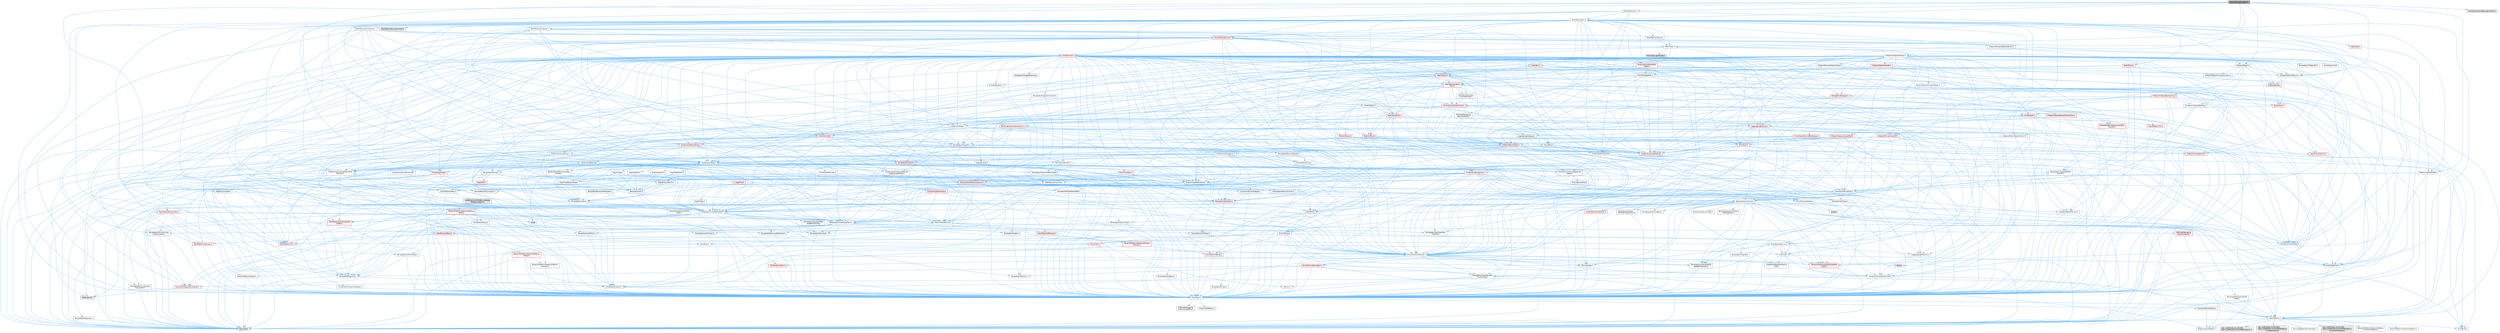 digraph "MeshDescriptionBase.h"
{
 // INTERACTIVE_SVG=YES
 // LATEX_PDF_SIZE
  bgcolor="transparent";
  edge [fontname=Helvetica,fontsize=10,labelfontname=Helvetica,labelfontsize=10];
  node [fontname=Helvetica,fontsize=10,shape=box,height=0.2,width=0.4];
  Node1 [id="Node000001",label="MeshDescriptionBase.h",height=0.2,width=0.4,color="gray40", fillcolor="grey60", style="filled", fontcolor="black",tooltip=" "];
  Node1 -> Node2 [id="edge1_Node000001_Node000002",color="steelblue1",style="solid",tooltip=" "];
  Node2 [id="Node000002",label="Containers/Array.h",height=0.2,width=0.4,color="grey40", fillcolor="white", style="filled",URL="$df/dd0/Array_8h.html",tooltip=" "];
  Node2 -> Node3 [id="edge2_Node000002_Node000003",color="steelblue1",style="solid",tooltip=" "];
  Node3 [id="Node000003",label="CoreTypes.h",height=0.2,width=0.4,color="grey40", fillcolor="white", style="filled",URL="$dc/dec/CoreTypes_8h.html",tooltip=" "];
  Node3 -> Node4 [id="edge3_Node000003_Node000004",color="steelblue1",style="solid",tooltip=" "];
  Node4 [id="Node000004",label="HAL/Platform.h",height=0.2,width=0.4,color="grey40", fillcolor="white", style="filled",URL="$d9/dd0/Platform_8h.html",tooltip=" "];
  Node4 -> Node5 [id="edge4_Node000004_Node000005",color="steelblue1",style="solid",tooltip=" "];
  Node5 [id="Node000005",label="Misc/Build.h",height=0.2,width=0.4,color="grey40", fillcolor="white", style="filled",URL="$d3/dbb/Build_8h.html",tooltip=" "];
  Node4 -> Node6 [id="edge5_Node000004_Node000006",color="steelblue1",style="solid",tooltip=" "];
  Node6 [id="Node000006",label="Misc/LargeWorldCoordinates.h",height=0.2,width=0.4,color="grey40", fillcolor="white", style="filled",URL="$d2/dcb/LargeWorldCoordinates_8h.html",tooltip=" "];
  Node4 -> Node7 [id="edge6_Node000004_Node000007",color="steelblue1",style="solid",tooltip=" "];
  Node7 [id="Node000007",label="type_traits",height=0.2,width=0.4,color="grey60", fillcolor="#E0E0E0", style="filled",tooltip=" "];
  Node4 -> Node8 [id="edge7_Node000004_Node000008",color="steelblue1",style="solid",tooltip=" "];
  Node8 [id="Node000008",label="PreprocessorHelpers.h",height=0.2,width=0.4,color="grey40", fillcolor="white", style="filled",URL="$db/ddb/PreprocessorHelpers_8h.html",tooltip=" "];
  Node4 -> Node9 [id="edge8_Node000004_Node000009",color="steelblue1",style="solid",tooltip=" "];
  Node9 [id="Node000009",label="UBT_COMPILED_PLATFORM\l/UBT_COMPILED_PLATFORMPlatform\lCompilerPreSetup.h",height=0.2,width=0.4,color="grey60", fillcolor="#E0E0E0", style="filled",tooltip=" "];
  Node4 -> Node10 [id="edge9_Node000004_Node000010",color="steelblue1",style="solid",tooltip=" "];
  Node10 [id="Node000010",label="GenericPlatform/GenericPlatform\lCompilerPreSetup.h",height=0.2,width=0.4,color="grey40", fillcolor="white", style="filled",URL="$d9/dc8/GenericPlatformCompilerPreSetup_8h.html",tooltip=" "];
  Node4 -> Node11 [id="edge10_Node000004_Node000011",color="steelblue1",style="solid",tooltip=" "];
  Node11 [id="Node000011",label="GenericPlatform/GenericPlatform.h",height=0.2,width=0.4,color="grey40", fillcolor="white", style="filled",URL="$d6/d84/GenericPlatform_8h.html",tooltip=" "];
  Node4 -> Node12 [id="edge11_Node000004_Node000012",color="steelblue1",style="solid",tooltip=" "];
  Node12 [id="Node000012",label="UBT_COMPILED_PLATFORM\l/UBT_COMPILED_PLATFORMPlatform.h",height=0.2,width=0.4,color="grey60", fillcolor="#E0E0E0", style="filled",tooltip=" "];
  Node4 -> Node13 [id="edge12_Node000004_Node000013",color="steelblue1",style="solid",tooltip=" "];
  Node13 [id="Node000013",label="UBT_COMPILED_PLATFORM\l/UBT_COMPILED_PLATFORMPlatform\lCompilerSetup.h",height=0.2,width=0.4,color="grey60", fillcolor="#E0E0E0", style="filled",tooltip=" "];
  Node3 -> Node14 [id="edge13_Node000003_Node000014",color="steelblue1",style="solid",tooltip=" "];
  Node14 [id="Node000014",label="ProfilingDebugging\l/UMemoryDefines.h",height=0.2,width=0.4,color="grey40", fillcolor="white", style="filled",URL="$d2/da2/UMemoryDefines_8h.html",tooltip=" "];
  Node3 -> Node15 [id="edge14_Node000003_Node000015",color="steelblue1",style="solid",tooltip=" "];
  Node15 [id="Node000015",label="Misc/CoreMiscDefines.h",height=0.2,width=0.4,color="grey40", fillcolor="white", style="filled",URL="$da/d38/CoreMiscDefines_8h.html",tooltip=" "];
  Node15 -> Node4 [id="edge15_Node000015_Node000004",color="steelblue1",style="solid",tooltip=" "];
  Node15 -> Node8 [id="edge16_Node000015_Node000008",color="steelblue1",style="solid",tooltip=" "];
  Node3 -> Node16 [id="edge17_Node000003_Node000016",color="steelblue1",style="solid",tooltip=" "];
  Node16 [id="Node000016",label="Misc/CoreDefines.h",height=0.2,width=0.4,color="grey40", fillcolor="white", style="filled",URL="$d3/dd2/CoreDefines_8h.html",tooltip=" "];
  Node2 -> Node17 [id="edge18_Node000002_Node000017",color="steelblue1",style="solid",tooltip=" "];
  Node17 [id="Node000017",label="Misc/AssertionMacros.h",height=0.2,width=0.4,color="grey40", fillcolor="white", style="filled",URL="$d0/dfa/AssertionMacros_8h.html",tooltip=" "];
  Node17 -> Node3 [id="edge19_Node000017_Node000003",color="steelblue1",style="solid",tooltip=" "];
  Node17 -> Node4 [id="edge20_Node000017_Node000004",color="steelblue1",style="solid",tooltip=" "];
  Node17 -> Node18 [id="edge21_Node000017_Node000018",color="steelblue1",style="solid",tooltip=" "];
  Node18 [id="Node000018",label="HAL/PlatformMisc.h",height=0.2,width=0.4,color="red", fillcolor="#FFF0F0", style="filled",URL="$d0/df5/PlatformMisc_8h.html",tooltip=" "];
  Node18 -> Node3 [id="edge22_Node000018_Node000003",color="steelblue1",style="solid",tooltip=" "];
  Node17 -> Node8 [id="edge23_Node000017_Node000008",color="steelblue1",style="solid",tooltip=" "];
  Node17 -> Node54 [id="edge24_Node000017_Node000054",color="steelblue1",style="solid",tooltip=" "];
  Node54 [id="Node000054",label="Templates/EnableIf.h",height=0.2,width=0.4,color="grey40", fillcolor="white", style="filled",URL="$d7/d60/EnableIf_8h.html",tooltip=" "];
  Node54 -> Node3 [id="edge25_Node000054_Node000003",color="steelblue1",style="solid",tooltip=" "];
  Node17 -> Node55 [id="edge26_Node000017_Node000055",color="steelblue1",style="solid",tooltip=" "];
  Node55 [id="Node000055",label="Templates/IsArrayOrRefOf\lTypeByPredicate.h",height=0.2,width=0.4,color="grey40", fillcolor="white", style="filled",URL="$d6/da1/IsArrayOrRefOfTypeByPredicate_8h.html",tooltip=" "];
  Node55 -> Node3 [id="edge27_Node000055_Node000003",color="steelblue1",style="solid",tooltip=" "];
  Node17 -> Node56 [id="edge28_Node000017_Node000056",color="steelblue1",style="solid",tooltip=" "];
  Node56 [id="Node000056",label="Templates/IsValidVariadic\lFunctionArg.h",height=0.2,width=0.4,color="grey40", fillcolor="white", style="filled",URL="$d0/dc8/IsValidVariadicFunctionArg_8h.html",tooltip=" "];
  Node56 -> Node3 [id="edge29_Node000056_Node000003",color="steelblue1",style="solid",tooltip=" "];
  Node56 -> Node57 [id="edge30_Node000056_Node000057",color="steelblue1",style="solid",tooltip=" "];
  Node57 [id="Node000057",label="IsEnum.h",height=0.2,width=0.4,color="grey40", fillcolor="white", style="filled",URL="$d4/de5/IsEnum_8h.html",tooltip=" "];
  Node56 -> Node7 [id="edge31_Node000056_Node000007",color="steelblue1",style="solid",tooltip=" "];
  Node17 -> Node58 [id="edge32_Node000017_Node000058",color="steelblue1",style="solid",tooltip=" "];
  Node58 [id="Node000058",label="Traits/IsCharEncodingCompatible\lWith.h",height=0.2,width=0.4,color="red", fillcolor="#FFF0F0", style="filled",URL="$df/dd1/IsCharEncodingCompatibleWith_8h.html",tooltip=" "];
  Node58 -> Node7 [id="edge33_Node000058_Node000007",color="steelblue1",style="solid",tooltip=" "];
  Node17 -> Node60 [id="edge34_Node000017_Node000060",color="steelblue1",style="solid",tooltip=" "];
  Node60 [id="Node000060",label="Misc/VarArgs.h",height=0.2,width=0.4,color="grey40", fillcolor="white", style="filled",URL="$d5/d6f/VarArgs_8h.html",tooltip=" "];
  Node60 -> Node3 [id="edge35_Node000060_Node000003",color="steelblue1",style="solid",tooltip=" "];
  Node17 -> Node61 [id="edge36_Node000017_Node000061",color="steelblue1",style="solid",tooltip=" "];
  Node61 [id="Node000061",label="String/FormatStringSan.h",height=0.2,width=0.4,color="red", fillcolor="#FFF0F0", style="filled",URL="$d3/d8b/FormatStringSan_8h.html",tooltip=" "];
  Node61 -> Node7 [id="edge37_Node000061_Node000007",color="steelblue1",style="solid",tooltip=" "];
  Node61 -> Node3 [id="edge38_Node000061_Node000003",color="steelblue1",style="solid",tooltip=" "];
  Node61 -> Node62 [id="edge39_Node000061_Node000062",color="steelblue1",style="solid",tooltip=" "];
  Node62 [id="Node000062",label="Templates/Requires.h",height=0.2,width=0.4,color="grey40", fillcolor="white", style="filled",URL="$dc/d96/Requires_8h.html",tooltip=" "];
  Node62 -> Node54 [id="edge40_Node000062_Node000054",color="steelblue1",style="solid",tooltip=" "];
  Node62 -> Node7 [id="edge41_Node000062_Node000007",color="steelblue1",style="solid",tooltip=" "];
  Node61 -> Node63 [id="edge42_Node000061_Node000063",color="steelblue1",style="solid",tooltip=" "];
  Node63 [id="Node000063",label="Templates/Identity.h",height=0.2,width=0.4,color="grey40", fillcolor="white", style="filled",URL="$d0/dd5/Identity_8h.html",tooltip=" "];
  Node61 -> Node56 [id="edge43_Node000061_Node000056",color="steelblue1",style="solid",tooltip=" "];
  Node61 -> Node26 [id="edge44_Node000061_Node000026",color="steelblue1",style="solid",tooltip=" "];
  Node26 [id="Node000026",label="Containers/ContainersFwd.h",height=0.2,width=0.4,color="grey40", fillcolor="white", style="filled",URL="$d4/d0a/ContainersFwd_8h.html",tooltip=" "];
  Node26 -> Node4 [id="edge45_Node000026_Node000004",color="steelblue1",style="solid",tooltip=" "];
  Node26 -> Node3 [id="edge46_Node000026_Node000003",color="steelblue1",style="solid",tooltip=" "];
  Node26 -> Node23 [id="edge47_Node000026_Node000023",color="steelblue1",style="solid",tooltip=" "];
  Node23 [id="Node000023",label="Traits/IsContiguousContainer.h",height=0.2,width=0.4,color="red", fillcolor="#FFF0F0", style="filled",URL="$d5/d3c/IsContiguousContainer_8h.html",tooltip=" "];
  Node23 -> Node3 [id="edge48_Node000023_Node000003",color="steelblue1",style="solid",tooltip=" "];
  Node23 -> Node22 [id="edge49_Node000023_Node000022",color="steelblue1",style="solid",tooltip=" "];
  Node22 [id="Node000022",label="initializer_list",height=0.2,width=0.4,color="grey60", fillcolor="#E0E0E0", style="filled",tooltip=" "];
  Node17 -> Node67 [id="edge50_Node000017_Node000067",color="steelblue1",style="solid",tooltip=" "];
  Node67 [id="Node000067",label="atomic",height=0.2,width=0.4,color="grey60", fillcolor="#E0E0E0", style="filled",tooltip=" "];
  Node2 -> Node68 [id="edge51_Node000002_Node000068",color="steelblue1",style="solid",tooltip=" "];
  Node68 [id="Node000068",label="Misc/IntrusiveUnsetOptional\lState.h",height=0.2,width=0.4,color="grey40", fillcolor="white", style="filled",URL="$d2/d0a/IntrusiveUnsetOptionalState_8h.html",tooltip=" "];
  Node68 -> Node69 [id="edge52_Node000068_Node000069",color="steelblue1",style="solid",tooltip=" "];
  Node69 [id="Node000069",label="Misc/OptionalFwd.h",height=0.2,width=0.4,color="grey40", fillcolor="white", style="filled",URL="$dc/d50/OptionalFwd_8h.html",tooltip=" "];
  Node2 -> Node70 [id="edge53_Node000002_Node000070",color="steelblue1",style="solid",tooltip=" "];
  Node70 [id="Node000070",label="Misc/ReverseIterate.h",height=0.2,width=0.4,color="grey40", fillcolor="white", style="filled",URL="$db/de3/ReverseIterate_8h.html",tooltip=" "];
  Node70 -> Node4 [id="edge54_Node000070_Node000004",color="steelblue1",style="solid",tooltip=" "];
  Node70 -> Node71 [id="edge55_Node000070_Node000071",color="steelblue1",style="solid",tooltip=" "];
  Node71 [id="Node000071",label="iterator",height=0.2,width=0.4,color="grey60", fillcolor="#E0E0E0", style="filled",tooltip=" "];
  Node2 -> Node72 [id="edge56_Node000002_Node000072",color="steelblue1",style="solid",tooltip=" "];
  Node72 [id="Node000072",label="HAL/UnrealMemory.h",height=0.2,width=0.4,color="grey40", fillcolor="white", style="filled",URL="$d9/d96/UnrealMemory_8h.html",tooltip=" "];
  Node72 -> Node3 [id="edge57_Node000072_Node000003",color="steelblue1",style="solid",tooltip=" "];
  Node72 -> Node73 [id="edge58_Node000072_Node000073",color="steelblue1",style="solid",tooltip=" "];
  Node73 [id="Node000073",label="GenericPlatform/GenericPlatform\lMemory.h",height=0.2,width=0.4,color="red", fillcolor="#FFF0F0", style="filled",URL="$dd/d22/GenericPlatformMemory_8h.html",tooltip=" "];
  Node73 -> Node25 [id="edge59_Node000073_Node000025",color="steelblue1",style="solid",tooltip=" "];
  Node25 [id="Node000025",label="CoreFwd.h",height=0.2,width=0.4,color="grey40", fillcolor="white", style="filled",URL="$d1/d1e/CoreFwd_8h.html",tooltip=" "];
  Node25 -> Node3 [id="edge60_Node000025_Node000003",color="steelblue1",style="solid",tooltip=" "];
  Node25 -> Node26 [id="edge61_Node000025_Node000026",color="steelblue1",style="solid",tooltip=" "];
  Node25 -> Node27 [id="edge62_Node000025_Node000027",color="steelblue1",style="solid",tooltip=" "];
  Node27 [id="Node000027",label="Math/MathFwd.h",height=0.2,width=0.4,color="grey40", fillcolor="white", style="filled",URL="$d2/d10/MathFwd_8h.html",tooltip=" "];
  Node27 -> Node4 [id="edge63_Node000027_Node000004",color="steelblue1",style="solid",tooltip=" "];
  Node25 -> Node28 [id="edge64_Node000025_Node000028",color="steelblue1",style="solid",tooltip=" "];
  Node28 [id="Node000028",label="UObject/UObjectHierarchy\lFwd.h",height=0.2,width=0.4,color="grey40", fillcolor="white", style="filled",URL="$d3/d13/UObjectHierarchyFwd_8h.html",tooltip=" "];
  Node73 -> Node3 [id="edge65_Node000073_Node000003",color="steelblue1",style="solid",tooltip=" "];
  Node73 -> Node74 [id="edge66_Node000073_Node000074",color="steelblue1",style="solid",tooltip=" "];
  Node74 [id="Node000074",label="HAL/PlatformString.h",height=0.2,width=0.4,color="red", fillcolor="#FFF0F0", style="filled",URL="$db/db5/PlatformString_8h.html",tooltip=" "];
  Node74 -> Node3 [id="edge67_Node000074_Node000003",color="steelblue1",style="solid",tooltip=" "];
  Node72 -> Node76 [id="edge68_Node000072_Node000076",color="steelblue1",style="solid",tooltip=" "];
  Node76 [id="Node000076",label="HAL/MemoryBase.h",height=0.2,width=0.4,color="red", fillcolor="#FFF0F0", style="filled",URL="$d6/d9f/MemoryBase_8h.html",tooltip=" "];
  Node76 -> Node3 [id="edge69_Node000076_Node000003",color="steelblue1",style="solid",tooltip=" "];
  Node76 -> Node47 [id="edge70_Node000076_Node000047",color="steelblue1",style="solid",tooltip=" "];
  Node47 [id="Node000047",label="HAL/PlatformAtomics.h",height=0.2,width=0.4,color="red", fillcolor="#FFF0F0", style="filled",URL="$d3/d36/PlatformAtomics_8h.html",tooltip=" "];
  Node47 -> Node3 [id="edge71_Node000047_Node000003",color="steelblue1",style="solid",tooltip=" "];
  Node76 -> Node30 [id="edge72_Node000076_Node000030",color="steelblue1",style="solid",tooltip=" "];
  Node30 [id="Node000030",label="HAL/PlatformCrt.h",height=0.2,width=0.4,color="red", fillcolor="#FFF0F0", style="filled",URL="$d8/d75/PlatformCrt_8h.html",tooltip=" "];
  Node76 -> Node77 [id="edge73_Node000076_Node000077",color="steelblue1",style="solid",tooltip=" "];
  Node77 [id="Node000077",label="Misc/Exec.h",height=0.2,width=0.4,color="grey40", fillcolor="white", style="filled",URL="$de/ddb/Exec_8h.html",tooltip=" "];
  Node77 -> Node3 [id="edge74_Node000077_Node000003",color="steelblue1",style="solid",tooltip=" "];
  Node77 -> Node17 [id="edge75_Node000077_Node000017",color="steelblue1",style="solid",tooltip=" "];
  Node76 -> Node78 [id="edge76_Node000076_Node000078",color="steelblue1",style="solid",tooltip=" "];
  Node78 [id="Node000078",label="Misc/OutputDevice.h",height=0.2,width=0.4,color="grey40", fillcolor="white", style="filled",URL="$d7/d32/OutputDevice_8h.html",tooltip=" "];
  Node78 -> Node25 [id="edge77_Node000078_Node000025",color="steelblue1",style="solid",tooltip=" "];
  Node78 -> Node3 [id="edge78_Node000078_Node000003",color="steelblue1",style="solid",tooltip=" "];
  Node78 -> Node79 [id="edge79_Node000078_Node000079",color="steelblue1",style="solid",tooltip=" "];
  Node79 [id="Node000079",label="Logging/LogVerbosity.h",height=0.2,width=0.4,color="grey40", fillcolor="white", style="filled",URL="$d2/d8f/LogVerbosity_8h.html",tooltip=" "];
  Node79 -> Node3 [id="edge80_Node000079_Node000003",color="steelblue1",style="solid",tooltip=" "];
  Node78 -> Node60 [id="edge81_Node000078_Node000060",color="steelblue1",style="solid",tooltip=" "];
  Node78 -> Node55 [id="edge82_Node000078_Node000055",color="steelblue1",style="solid",tooltip=" "];
  Node78 -> Node56 [id="edge83_Node000078_Node000056",color="steelblue1",style="solid",tooltip=" "];
  Node78 -> Node58 [id="edge84_Node000078_Node000058",color="steelblue1",style="solid",tooltip=" "];
  Node72 -> Node89 [id="edge85_Node000072_Node000089",color="steelblue1",style="solid",tooltip=" "];
  Node89 [id="Node000089",label="HAL/PlatformMemory.h",height=0.2,width=0.4,color="red", fillcolor="#FFF0F0", style="filled",URL="$de/d68/PlatformMemory_8h.html",tooltip=" "];
  Node89 -> Node3 [id="edge86_Node000089_Node000003",color="steelblue1",style="solid",tooltip=" "];
  Node89 -> Node73 [id="edge87_Node000089_Node000073",color="steelblue1",style="solid",tooltip=" "];
  Node72 -> Node91 [id="edge88_Node000072_Node000091",color="steelblue1",style="solid",tooltip=" "];
  Node91 [id="Node000091",label="ProfilingDebugging\l/MemoryTrace.h",height=0.2,width=0.4,color="red", fillcolor="#FFF0F0", style="filled",URL="$da/dd7/MemoryTrace_8h.html",tooltip=" "];
  Node91 -> Node4 [id="edge89_Node000091_Node000004",color="steelblue1",style="solid",tooltip=" "];
  Node91 -> Node42 [id="edge90_Node000091_Node000042",color="steelblue1",style="solid",tooltip=" "];
  Node42 [id="Node000042",label="Misc/EnumClassFlags.h",height=0.2,width=0.4,color="grey40", fillcolor="white", style="filled",URL="$d8/de7/EnumClassFlags_8h.html",tooltip=" "];
  Node72 -> Node92 [id="edge91_Node000072_Node000092",color="steelblue1",style="solid",tooltip=" "];
  Node92 [id="Node000092",label="Templates/IsPointer.h",height=0.2,width=0.4,color="grey40", fillcolor="white", style="filled",URL="$d7/d05/IsPointer_8h.html",tooltip=" "];
  Node92 -> Node3 [id="edge92_Node000092_Node000003",color="steelblue1",style="solid",tooltip=" "];
  Node2 -> Node93 [id="edge93_Node000002_Node000093",color="steelblue1",style="solid",tooltip=" "];
  Node93 [id="Node000093",label="Templates/UnrealTypeTraits.h",height=0.2,width=0.4,color="grey40", fillcolor="white", style="filled",URL="$d2/d2d/UnrealTypeTraits_8h.html",tooltip=" "];
  Node93 -> Node3 [id="edge94_Node000093_Node000003",color="steelblue1",style="solid",tooltip=" "];
  Node93 -> Node92 [id="edge95_Node000093_Node000092",color="steelblue1",style="solid",tooltip=" "];
  Node93 -> Node17 [id="edge96_Node000093_Node000017",color="steelblue1",style="solid",tooltip=" "];
  Node93 -> Node85 [id="edge97_Node000093_Node000085",color="steelblue1",style="solid",tooltip=" "];
  Node85 [id="Node000085",label="Templates/AndOrNot.h",height=0.2,width=0.4,color="grey40", fillcolor="white", style="filled",URL="$db/d0a/AndOrNot_8h.html",tooltip=" "];
  Node85 -> Node3 [id="edge98_Node000085_Node000003",color="steelblue1",style="solid",tooltip=" "];
  Node93 -> Node54 [id="edge99_Node000093_Node000054",color="steelblue1",style="solid",tooltip=" "];
  Node93 -> Node94 [id="edge100_Node000093_Node000094",color="steelblue1",style="solid",tooltip=" "];
  Node94 [id="Node000094",label="Templates/IsArithmetic.h",height=0.2,width=0.4,color="grey40", fillcolor="white", style="filled",URL="$d2/d5d/IsArithmetic_8h.html",tooltip=" "];
  Node94 -> Node3 [id="edge101_Node000094_Node000003",color="steelblue1",style="solid",tooltip=" "];
  Node93 -> Node57 [id="edge102_Node000093_Node000057",color="steelblue1",style="solid",tooltip=" "];
  Node93 -> Node95 [id="edge103_Node000093_Node000095",color="steelblue1",style="solid",tooltip=" "];
  Node95 [id="Node000095",label="Templates/Models.h",height=0.2,width=0.4,color="grey40", fillcolor="white", style="filled",URL="$d3/d0c/Models_8h.html",tooltip=" "];
  Node95 -> Node63 [id="edge104_Node000095_Node000063",color="steelblue1",style="solid",tooltip=" "];
  Node93 -> Node96 [id="edge105_Node000093_Node000096",color="steelblue1",style="solid",tooltip=" "];
  Node96 [id="Node000096",label="Templates/IsPODType.h",height=0.2,width=0.4,color="grey40", fillcolor="white", style="filled",URL="$d7/db1/IsPODType_8h.html",tooltip=" "];
  Node96 -> Node3 [id="edge106_Node000096_Node000003",color="steelblue1",style="solid",tooltip=" "];
  Node93 -> Node97 [id="edge107_Node000093_Node000097",color="steelblue1",style="solid",tooltip=" "];
  Node97 [id="Node000097",label="Templates/IsUECoreType.h",height=0.2,width=0.4,color="grey40", fillcolor="white", style="filled",URL="$d1/db8/IsUECoreType_8h.html",tooltip=" "];
  Node97 -> Node3 [id="edge108_Node000097_Node000003",color="steelblue1",style="solid",tooltip=" "];
  Node97 -> Node7 [id="edge109_Node000097_Node000007",color="steelblue1",style="solid",tooltip=" "];
  Node93 -> Node86 [id="edge110_Node000093_Node000086",color="steelblue1",style="solid",tooltip=" "];
  Node86 [id="Node000086",label="Templates/IsTriviallyCopy\lConstructible.h",height=0.2,width=0.4,color="grey40", fillcolor="white", style="filled",URL="$d3/d78/IsTriviallyCopyConstructible_8h.html",tooltip=" "];
  Node86 -> Node3 [id="edge111_Node000086_Node000003",color="steelblue1",style="solid",tooltip=" "];
  Node86 -> Node7 [id="edge112_Node000086_Node000007",color="steelblue1",style="solid",tooltip=" "];
  Node2 -> Node98 [id="edge113_Node000002_Node000098",color="steelblue1",style="solid",tooltip=" "];
  Node98 [id="Node000098",label="Templates/UnrealTemplate.h",height=0.2,width=0.4,color="grey40", fillcolor="white", style="filled",URL="$d4/d24/UnrealTemplate_8h.html",tooltip=" "];
  Node98 -> Node3 [id="edge114_Node000098_Node000003",color="steelblue1",style="solid",tooltip=" "];
  Node98 -> Node92 [id="edge115_Node000098_Node000092",color="steelblue1",style="solid",tooltip=" "];
  Node98 -> Node72 [id="edge116_Node000098_Node000072",color="steelblue1",style="solid",tooltip=" "];
  Node98 -> Node99 [id="edge117_Node000098_Node000099",color="steelblue1",style="solid",tooltip=" "];
  Node99 [id="Node000099",label="Templates/CopyQualifiers\lAndRefsFromTo.h",height=0.2,width=0.4,color="grey40", fillcolor="white", style="filled",URL="$d3/db3/CopyQualifiersAndRefsFromTo_8h.html",tooltip=" "];
  Node99 -> Node100 [id="edge118_Node000099_Node000100",color="steelblue1",style="solid",tooltip=" "];
  Node100 [id="Node000100",label="Templates/CopyQualifiers\lFromTo.h",height=0.2,width=0.4,color="grey40", fillcolor="white", style="filled",URL="$d5/db4/CopyQualifiersFromTo_8h.html",tooltip=" "];
  Node98 -> Node93 [id="edge119_Node000098_Node000093",color="steelblue1",style="solid",tooltip=" "];
  Node98 -> Node101 [id="edge120_Node000098_Node000101",color="steelblue1",style="solid",tooltip=" "];
  Node101 [id="Node000101",label="Templates/RemoveReference.h",height=0.2,width=0.4,color="grey40", fillcolor="white", style="filled",URL="$da/dbe/RemoveReference_8h.html",tooltip=" "];
  Node101 -> Node3 [id="edge121_Node000101_Node000003",color="steelblue1",style="solid",tooltip=" "];
  Node98 -> Node62 [id="edge122_Node000098_Node000062",color="steelblue1",style="solid",tooltip=" "];
  Node98 -> Node102 [id="edge123_Node000098_Node000102",color="steelblue1",style="solid",tooltip=" "];
  Node102 [id="Node000102",label="Templates/TypeCompatible\lBytes.h",height=0.2,width=0.4,color="red", fillcolor="#FFF0F0", style="filled",URL="$df/d0a/TypeCompatibleBytes_8h.html",tooltip=" "];
  Node102 -> Node3 [id="edge124_Node000102_Node000003",color="steelblue1",style="solid",tooltip=" "];
  Node102 -> Node7 [id="edge125_Node000102_Node000007",color="steelblue1",style="solid",tooltip=" "];
  Node98 -> Node63 [id="edge126_Node000098_Node000063",color="steelblue1",style="solid",tooltip=" "];
  Node98 -> Node23 [id="edge127_Node000098_Node000023",color="steelblue1",style="solid",tooltip=" "];
  Node98 -> Node103 [id="edge128_Node000098_Node000103",color="steelblue1",style="solid",tooltip=" "];
  Node103 [id="Node000103",label="Traits/UseBitwiseSwap.h",height=0.2,width=0.4,color="grey40", fillcolor="white", style="filled",URL="$db/df3/UseBitwiseSwap_8h.html",tooltip=" "];
  Node103 -> Node3 [id="edge129_Node000103_Node000003",color="steelblue1",style="solid",tooltip=" "];
  Node103 -> Node7 [id="edge130_Node000103_Node000007",color="steelblue1",style="solid",tooltip=" "];
  Node98 -> Node7 [id="edge131_Node000098_Node000007",color="steelblue1",style="solid",tooltip=" "];
  Node2 -> Node104 [id="edge132_Node000002_Node000104",color="steelblue1",style="solid",tooltip=" "];
  Node104 [id="Node000104",label="Containers/AllowShrinking.h",height=0.2,width=0.4,color="grey40", fillcolor="white", style="filled",URL="$d7/d1a/AllowShrinking_8h.html",tooltip=" "];
  Node104 -> Node3 [id="edge133_Node000104_Node000003",color="steelblue1",style="solid",tooltip=" "];
  Node2 -> Node105 [id="edge134_Node000002_Node000105",color="steelblue1",style="solid",tooltip=" "];
  Node105 [id="Node000105",label="Containers/ContainerAllocation\lPolicies.h",height=0.2,width=0.4,color="grey40", fillcolor="white", style="filled",URL="$d7/dff/ContainerAllocationPolicies_8h.html",tooltip=" "];
  Node105 -> Node3 [id="edge135_Node000105_Node000003",color="steelblue1",style="solid",tooltip=" "];
  Node105 -> Node106 [id="edge136_Node000105_Node000106",color="steelblue1",style="solid",tooltip=" "];
  Node106 [id="Node000106",label="Containers/ContainerHelpers.h",height=0.2,width=0.4,color="grey40", fillcolor="white", style="filled",URL="$d7/d33/ContainerHelpers_8h.html",tooltip=" "];
  Node106 -> Node3 [id="edge137_Node000106_Node000003",color="steelblue1",style="solid",tooltip=" "];
  Node105 -> Node105 [id="edge138_Node000105_Node000105",color="steelblue1",style="solid",tooltip=" "];
  Node105 -> Node107 [id="edge139_Node000105_Node000107",color="steelblue1",style="solid",tooltip=" "];
  Node107 [id="Node000107",label="HAL/PlatformMath.h",height=0.2,width=0.4,color="grey40", fillcolor="white", style="filled",URL="$dc/d53/PlatformMath_8h.html",tooltip=" "];
  Node107 -> Node3 [id="edge140_Node000107_Node000003",color="steelblue1",style="solid",tooltip=" "];
  Node107 -> Node108 [id="edge141_Node000107_Node000108",color="steelblue1",style="solid",tooltip=" "];
  Node108 [id="Node000108",label="GenericPlatform/GenericPlatform\lMath.h",height=0.2,width=0.4,color="red", fillcolor="#FFF0F0", style="filled",URL="$d5/d79/GenericPlatformMath_8h.html",tooltip=" "];
  Node108 -> Node3 [id="edge142_Node000108_Node000003",color="steelblue1",style="solid",tooltip=" "];
  Node108 -> Node26 [id="edge143_Node000108_Node000026",color="steelblue1",style="solid",tooltip=" "];
  Node108 -> Node30 [id="edge144_Node000108_Node000030",color="steelblue1",style="solid",tooltip=" "];
  Node108 -> Node85 [id="edge145_Node000108_Node000085",color="steelblue1",style="solid",tooltip=" "];
  Node108 -> Node109 [id="edge146_Node000108_Node000109",color="steelblue1",style="solid",tooltip=" "];
  Node109 [id="Node000109",label="Templates/Decay.h",height=0.2,width=0.4,color="grey40", fillcolor="white", style="filled",URL="$dd/d0f/Decay_8h.html",tooltip=" "];
  Node109 -> Node3 [id="edge147_Node000109_Node000003",color="steelblue1",style="solid",tooltip=" "];
  Node109 -> Node101 [id="edge148_Node000109_Node000101",color="steelblue1",style="solid",tooltip=" "];
  Node109 -> Node7 [id="edge149_Node000109_Node000007",color="steelblue1",style="solid",tooltip=" "];
  Node108 -> Node93 [id="edge150_Node000108_Node000093",color="steelblue1",style="solid",tooltip=" "];
  Node108 -> Node62 [id="edge151_Node000108_Node000062",color="steelblue1",style="solid",tooltip=" "];
  Node108 -> Node102 [id="edge152_Node000108_Node000102",color="steelblue1",style="solid",tooltip=" "];
  Node108 -> Node113 [id="edge153_Node000108_Node000113",color="steelblue1",style="solid",tooltip=" "];
  Node113 [id="Node000113",label="limits",height=0.2,width=0.4,color="grey60", fillcolor="#E0E0E0", style="filled",tooltip=" "];
  Node108 -> Node7 [id="edge154_Node000108_Node000007",color="steelblue1",style="solid",tooltip=" "];
  Node107 -> Node114 [id="edge155_Node000107_Node000114",color="steelblue1",style="solid",tooltip=" "];
  Node114 [id="Node000114",label="COMPILED_PLATFORM_HEADER\l(PlatformMath.h)",height=0.2,width=0.4,color="grey60", fillcolor="#E0E0E0", style="filled",tooltip=" "];
  Node105 -> Node72 [id="edge156_Node000105_Node000072",color="steelblue1",style="solid",tooltip=" "];
  Node105 -> Node40 [id="edge157_Node000105_Node000040",color="steelblue1",style="solid",tooltip=" "];
  Node40 [id="Node000040",label="Math/NumericLimits.h",height=0.2,width=0.4,color="grey40", fillcolor="white", style="filled",URL="$df/d1b/NumericLimits_8h.html",tooltip=" "];
  Node40 -> Node3 [id="edge158_Node000040_Node000003",color="steelblue1",style="solid",tooltip=" "];
  Node105 -> Node17 [id="edge159_Node000105_Node000017",color="steelblue1",style="solid",tooltip=" "];
  Node105 -> Node115 [id="edge160_Node000105_Node000115",color="steelblue1",style="solid",tooltip=" "];
  Node115 [id="Node000115",label="Templates/IsPolymorphic.h",height=0.2,width=0.4,color="grey40", fillcolor="white", style="filled",URL="$dc/d20/IsPolymorphic_8h.html",tooltip=" "];
  Node105 -> Node116 [id="edge161_Node000105_Node000116",color="steelblue1",style="solid",tooltip=" "];
  Node116 [id="Node000116",label="Templates/MemoryOps.h",height=0.2,width=0.4,color="red", fillcolor="#FFF0F0", style="filled",URL="$db/dea/MemoryOps_8h.html",tooltip=" "];
  Node116 -> Node3 [id="edge162_Node000116_Node000003",color="steelblue1",style="solid",tooltip=" "];
  Node116 -> Node72 [id="edge163_Node000116_Node000072",color="steelblue1",style="solid",tooltip=" "];
  Node116 -> Node87 [id="edge164_Node000116_Node000087",color="steelblue1",style="solid",tooltip=" "];
  Node87 [id="Node000087",label="Templates/IsTriviallyCopy\lAssignable.h",height=0.2,width=0.4,color="grey40", fillcolor="white", style="filled",URL="$d2/df2/IsTriviallyCopyAssignable_8h.html",tooltip=" "];
  Node87 -> Node3 [id="edge165_Node000087_Node000003",color="steelblue1",style="solid",tooltip=" "];
  Node87 -> Node7 [id="edge166_Node000087_Node000007",color="steelblue1",style="solid",tooltip=" "];
  Node116 -> Node86 [id="edge167_Node000116_Node000086",color="steelblue1",style="solid",tooltip=" "];
  Node116 -> Node62 [id="edge168_Node000116_Node000062",color="steelblue1",style="solid",tooltip=" "];
  Node116 -> Node93 [id="edge169_Node000116_Node000093",color="steelblue1",style="solid",tooltip=" "];
  Node116 -> Node103 [id="edge170_Node000116_Node000103",color="steelblue1",style="solid",tooltip=" "];
  Node116 -> Node7 [id="edge171_Node000116_Node000007",color="steelblue1",style="solid",tooltip=" "];
  Node105 -> Node102 [id="edge172_Node000105_Node000102",color="steelblue1",style="solid",tooltip=" "];
  Node105 -> Node7 [id="edge173_Node000105_Node000007",color="steelblue1",style="solid",tooltip=" "];
  Node2 -> Node117 [id="edge174_Node000002_Node000117",color="steelblue1",style="solid",tooltip=" "];
  Node117 [id="Node000117",label="Containers/ContainerElement\lTypeCompatibility.h",height=0.2,width=0.4,color="grey40", fillcolor="white", style="filled",URL="$df/ddf/ContainerElementTypeCompatibility_8h.html",tooltip=" "];
  Node117 -> Node3 [id="edge175_Node000117_Node000003",color="steelblue1",style="solid",tooltip=" "];
  Node117 -> Node93 [id="edge176_Node000117_Node000093",color="steelblue1",style="solid",tooltip=" "];
  Node2 -> Node118 [id="edge177_Node000002_Node000118",color="steelblue1",style="solid",tooltip=" "];
  Node118 [id="Node000118",label="Serialization/Archive.h",height=0.2,width=0.4,color="grey40", fillcolor="white", style="filled",URL="$d7/d3b/Archive_8h.html",tooltip=" "];
  Node118 -> Node25 [id="edge178_Node000118_Node000025",color="steelblue1",style="solid",tooltip=" "];
  Node118 -> Node3 [id="edge179_Node000118_Node000003",color="steelblue1",style="solid",tooltip=" "];
  Node118 -> Node119 [id="edge180_Node000118_Node000119",color="steelblue1",style="solid",tooltip=" "];
  Node119 [id="Node000119",label="HAL/PlatformProperties.h",height=0.2,width=0.4,color="red", fillcolor="#FFF0F0", style="filled",URL="$d9/db0/PlatformProperties_8h.html",tooltip=" "];
  Node119 -> Node3 [id="edge181_Node000119_Node000003",color="steelblue1",style="solid",tooltip=" "];
  Node118 -> Node122 [id="edge182_Node000118_Node000122",color="steelblue1",style="solid",tooltip=" "];
  Node122 [id="Node000122",label="Internationalization\l/TextNamespaceFwd.h",height=0.2,width=0.4,color="grey40", fillcolor="white", style="filled",URL="$d8/d97/TextNamespaceFwd_8h.html",tooltip=" "];
  Node122 -> Node3 [id="edge183_Node000122_Node000003",color="steelblue1",style="solid",tooltip=" "];
  Node118 -> Node27 [id="edge184_Node000118_Node000027",color="steelblue1",style="solid",tooltip=" "];
  Node118 -> Node17 [id="edge185_Node000118_Node000017",color="steelblue1",style="solid",tooltip=" "];
  Node118 -> Node5 [id="edge186_Node000118_Node000005",color="steelblue1",style="solid",tooltip=" "];
  Node118 -> Node41 [id="edge187_Node000118_Node000041",color="steelblue1",style="solid",tooltip=" "];
  Node41 [id="Node000041",label="Misc/CompressionFlags.h",height=0.2,width=0.4,color="grey40", fillcolor="white", style="filled",URL="$d9/d76/CompressionFlags_8h.html",tooltip=" "];
  Node118 -> Node123 [id="edge188_Node000118_Node000123",color="steelblue1",style="solid",tooltip=" "];
  Node123 [id="Node000123",label="Misc/EngineVersionBase.h",height=0.2,width=0.4,color="grey40", fillcolor="white", style="filled",URL="$d5/d2b/EngineVersionBase_8h.html",tooltip=" "];
  Node123 -> Node3 [id="edge189_Node000123_Node000003",color="steelblue1",style="solid",tooltip=" "];
  Node118 -> Node60 [id="edge190_Node000118_Node000060",color="steelblue1",style="solid",tooltip=" "];
  Node118 -> Node124 [id="edge191_Node000118_Node000124",color="steelblue1",style="solid",tooltip=" "];
  Node124 [id="Node000124",label="Serialization/ArchiveCook\lData.h",height=0.2,width=0.4,color="grey40", fillcolor="white", style="filled",URL="$dc/db6/ArchiveCookData_8h.html",tooltip=" "];
  Node124 -> Node4 [id="edge192_Node000124_Node000004",color="steelblue1",style="solid",tooltip=" "];
  Node118 -> Node125 [id="edge193_Node000118_Node000125",color="steelblue1",style="solid",tooltip=" "];
  Node125 [id="Node000125",label="Serialization/ArchiveSave\lPackageData.h",height=0.2,width=0.4,color="grey40", fillcolor="white", style="filled",URL="$d1/d37/ArchiveSavePackageData_8h.html",tooltip=" "];
  Node118 -> Node54 [id="edge194_Node000118_Node000054",color="steelblue1",style="solid",tooltip=" "];
  Node118 -> Node55 [id="edge195_Node000118_Node000055",color="steelblue1",style="solid",tooltip=" "];
  Node118 -> Node126 [id="edge196_Node000118_Node000126",color="steelblue1",style="solid",tooltip=" "];
  Node126 [id="Node000126",label="Templates/IsEnumClass.h",height=0.2,width=0.4,color="grey40", fillcolor="white", style="filled",URL="$d7/d15/IsEnumClass_8h.html",tooltip=" "];
  Node126 -> Node3 [id="edge197_Node000126_Node000003",color="steelblue1",style="solid",tooltip=" "];
  Node126 -> Node85 [id="edge198_Node000126_Node000085",color="steelblue1",style="solid",tooltip=" "];
  Node118 -> Node112 [id="edge199_Node000118_Node000112",color="steelblue1",style="solid",tooltip=" "];
  Node112 [id="Node000112",label="Templates/IsSigned.h",height=0.2,width=0.4,color="grey40", fillcolor="white", style="filled",URL="$d8/dd8/IsSigned_8h.html",tooltip=" "];
  Node112 -> Node3 [id="edge200_Node000112_Node000003",color="steelblue1",style="solid",tooltip=" "];
  Node118 -> Node56 [id="edge201_Node000118_Node000056",color="steelblue1",style="solid",tooltip=" "];
  Node118 -> Node98 [id="edge202_Node000118_Node000098",color="steelblue1",style="solid",tooltip=" "];
  Node118 -> Node58 [id="edge203_Node000118_Node000058",color="steelblue1",style="solid",tooltip=" "];
  Node118 -> Node127 [id="edge204_Node000118_Node000127",color="steelblue1",style="solid",tooltip=" "];
  Node127 [id="Node000127",label="UObject/ObjectVersion.h",height=0.2,width=0.4,color="grey40", fillcolor="white", style="filled",URL="$da/d63/ObjectVersion_8h.html",tooltip=" "];
  Node127 -> Node3 [id="edge205_Node000127_Node000003",color="steelblue1",style="solid",tooltip=" "];
  Node2 -> Node128 [id="edge206_Node000002_Node000128",color="steelblue1",style="solid",tooltip=" "];
  Node128 [id="Node000128",label="Serialization/MemoryImage\lWriter.h",height=0.2,width=0.4,color="grey40", fillcolor="white", style="filled",URL="$d0/d08/MemoryImageWriter_8h.html",tooltip=" "];
  Node128 -> Node3 [id="edge207_Node000128_Node000003",color="steelblue1",style="solid",tooltip=" "];
  Node128 -> Node129 [id="edge208_Node000128_Node000129",color="steelblue1",style="solid",tooltip=" "];
  Node129 [id="Node000129",label="Serialization/MemoryLayout.h",height=0.2,width=0.4,color="red", fillcolor="#FFF0F0", style="filled",URL="$d7/d66/MemoryLayout_8h.html",tooltip=" "];
  Node129 -> Node132 [id="edge209_Node000129_Node000132",color="steelblue1",style="solid",tooltip=" "];
  Node132 [id="Node000132",label="Containers/EnumAsByte.h",height=0.2,width=0.4,color="grey40", fillcolor="white", style="filled",URL="$d6/d9a/EnumAsByte_8h.html",tooltip=" "];
  Node132 -> Node3 [id="edge210_Node000132_Node000003",color="steelblue1",style="solid",tooltip=" "];
  Node132 -> Node96 [id="edge211_Node000132_Node000096",color="steelblue1",style="solid",tooltip=" "];
  Node132 -> Node133 [id="edge212_Node000132_Node000133",color="steelblue1",style="solid",tooltip=" "];
  Node133 [id="Node000133",label="Templates/TypeHash.h",height=0.2,width=0.4,color="red", fillcolor="#FFF0F0", style="filled",URL="$d1/d62/TypeHash_8h.html",tooltip=" "];
  Node133 -> Node3 [id="edge213_Node000133_Node000003",color="steelblue1",style="solid",tooltip=" "];
  Node133 -> Node62 [id="edge214_Node000133_Node000062",color="steelblue1",style="solid",tooltip=" "];
  Node133 -> Node134 [id="edge215_Node000133_Node000134",color="steelblue1",style="solid",tooltip=" "];
  Node134 [id="Node000134",label="Misc/Crc.h",height=0.2,width=0.4,color="red", fillcolor="#FFF0F0", style="filled",URL="$d4/dd2/Crc_8h.html",tooltip=" "];
  Node134 -> Node3 [id="edge216_Node000134_Node000003",color="steelblue1",style="solid",tooltip=" "];
  Node134 -> Node74 [id="edge217_Node000134_Node000074",color="steelblue1",style="solid",tooltip=" "];
  Node134 -> Node17 [id="edge218_Node000134_Node000017",color="steelblue1",style="solid",tooltip=" "];
  Node134 -> Node135 [id="edge219_Node000134_Node000135",color="steelblue1",style="solid",tooltip=" "];
  Node135 [id="Node000135",label="Misc/CString.h",height=0.2,width=0.4,color="grey40", fillcolor="white", style="filled",URL="$d2/d49/CString_8h.html",tooltip=" "];
  Node135 -> Node3 [id="edge220_Node000135_Node000003",color="steelblue1",style="solid",tooltip=" "];
  Node135 -> Node30 [id="edge221_Node000135_Node000030",color="steelblue1",style="solid",tooltip=" "];
  Node135 -> Node74 [id="edge222_Node000135_Node000074",color="steelblue1",style="solid",tooltip=" "];
  Node135 -> Node17 [id="edge223_Node000135_Node000017",color="steelblue1",style="solid",tooltip=" "];
  Node135 -> Node136 [id="edge224_Node000135_Node000136",color="steelblue1",style="solid",tooltip=" "];
  Node136 [id="Node000136",label="Misc/Char.h",height=0.2,width=0.4,color="red", fillcolor="#FFF0F0", style="filled",URL="$d0/d58/Char_8h.html",tooltip=" "];
  Node136 -> Node3 [id="edge225_Node000136_Node000003",color="steelblue1",style="solid",tooltip=" "];
  Node136 -> Node7 [id="edge226_Node000136_Node000007",color="steelblue1",style="solid",tooltip=" "];
  Node135 -> Node60 [id="edge227_Node000135_Node000060",color="steelblue1",style="solid",tooltip=" "];
  Node135 -> Node55 [id="edge228_Node000135_Node000055",color="steelblue1",style="solid",tooltip=" "];
  Node135 -> Node56 [id="edge229_Node000135_Node000056",color="steelblue1",style="solid",tooltip=" "];
  Node135 -> Node58 [id="edge230_Node000135_Node000058",color="steelblue1",style="solid",tooltip=" "];
  Node134 -> Node136 [id="edge231_Node000134_Node000136",color="steelblue1",style="solid",tooltip=" "];
  Node134 -> Node93 [id="edge232_Node000134_Node000093",color="steelblue1",style="solid",tooltip=" "];
  Node133 -> Node7 [id="edge233_Node000133_Node000007",color="steelblue1",style="solid",tooltip=" "];
  Node129 -> Node20 [id="edge234_Node000129_Node000020",color="steelblue1",style="solid",tooltip=" "];
  Node20 [id="Node000020",label="Containers/StringFwd.h",height=0.2,width=0.4,color="grey40", fillcolor="white", style="filled",URL="$df/d37/StringFwd_8h.html",tooltip=" "];
  Node20 -> Node3 [id="edge235_Node000020_Node000003",color="steelblue1",style="solid",tooltip=" "];
  Node20 -> Node21 [id="edge236_Node000020_Node000021",color="steelblue1",style="solid",tooltip=" "];
  Node21 [id="Node000021",label="Traits/ElementType.h",height=0.2,width=0.4,color="grey40", fillcolor="white", style="filled",URL="$d5/d4f/ElementType_8h.html",tooltip=" "];
  Node21 -> Node4 [id="edge237_Node000021_Node000004",color="steelblue1",style="solid",tooltip=" "];
  Node21 -> Node22 [id="edge238_Node000021_Node000022",color="steelblue1",style="solid",tooltip=" "];
  Node21 -> Node7 [id="edge239_Node000021_Node000007",color="steelblue1",style="solid",tooltip=" "];
  Node20 -> Node23 [id="edge240_Node000020_Node000023",color="steelblue1",style="solid",tooltip=" "];
  Node129 -> Node72 [id="edge241_Node000129_Node000072",color="steelblue1",style="solid",tooltip=" "];
  Node129 -> Node54 [id="edge242_Node000129_Node000054",color="steelblue1",style="solid",tooltip=" "];
  Node129 -> Node115 [id="edge243_Node000129_Node000115",color="steelblue1",style="solid",tooltip=" "];
  Node129 -> Node95 [id="edge244_Node000129_Node000095",color="steelblue1",style="solid",tooltip=" "];
  Node129 -> Node98 [id="edge245_Node000129_Node000098",color="steelblue1",style="solid",tooltip=" "];
  Node2 -> Node142 [id="edge246_Node000002_Node000142",color="steelblue1",style="solid",tooltip=" "];
  Node142 [id="Node000142",label="Algo/Heapify.h",height=0.2,width=0.4,color="grey40", fillcolor="white", style="filled",URL="$d0/d2a/Heapify_8h.html",tooltip=" "];
  Node142 -> Node143 [id="edge247_Node000142_Node000143",color="steelblue1",style="solid",tooltip=" "];
  Node143 [id="Node000143",label="Algo/Impl/BinaryHeap.h",height=0.2,width=0.4,color="grey40", fillcolor="white", style="filled",URL="$d7/da3/Algo_2Impl_2BinaryHeap_8h.html",tooltip=" "];
  Node143 -> Node144 [id="edge248_Node000143_Node000144",color="steelblue1",style="solid",tooltip=" "];
  Node144 [id="Node000144",label="Templates/Invoke.h",height=0.2,width=0.4,color="grey40", fillcolor="white", style="filled",URL="$d7/deb/Invoke_8h.html",tooltip=" "];
  Node144 -> Node3 [id="edge249_Node000144_Node000003",color="steelblue1",style="solid",tooltip=" "];
  Node144 -> Node145 [id="edge250_Node000144_Node000145",color="steelblue1",style="solid",tooltip=" "];
  Node145 [id="Node000145",label="Traits/MemberFunctionPtr\lOuter.h",height=0.2,width=0.4,color="grey40", fillcolor="white", style="filled",URL="$db/da7/MemberFunctionPtrOuter_8h.html",tooltip=" "];
  Node144 -> Node98 [id="edge251_Node000144_Node000098",color="steelblue1",style="solid",tooltip=" "];
  Node144 -> Node7 [id="edge252_Node000144_Node000007",color="steelblue1",style="solid",tooltip=" "];
  Node143 -> Node146 [id="edge253_Node000143_Node000146",color="steelblue1",style="solid",tooltip=" "];
  Node146 [id="Node000146",label="Templates/Projection.h",height=0.2,width=0.4,color="grey40", fillcolor="white", style="filled",URL="$d7/df0/Projection_8h.html",tooltip=" "];
  Node146 -> Node7 [id="edge254_Node000146_Node000007",color="steelblue1",style="solid",tooltip=" "];
  Node143 -> Node147 [id="edge255_Node000143_Node000147",color="steelblue1",style="solid",tooltip=" "];
  Node147 [id="Node000147",label="Templates/ReversePredicate.h",height=0.2,width=0.4,color="grey40", fillcolor="white", style="filled",URL="$d8/d28/ReversePredicate_8h.html",tooltip=" "];
  Node147 -> Node144 [id="edge256_Node000147_Node000144",color="steelblue1",style="solid",tooltip=" "];
  Node147 -> Node98 [id="edge257_Node000147_Node000098",color="steelblue1",style="solid",tooltip=" "];
  Node143 -> Node7 [id="edge258_Node000143_Node000007",color="steelblue1",style="solid",tooltip=" "];
  Node142 -> Node148 [id="edge259_Node000142_Node000148",color="steelblue1",style="solid",tooltip=" "];
  Node148 [id="Node000148",label="Templates/IdentityFunctor.h",height=0.2,width=0.4,color="grey40", fillcolor="white", style="filled",URL="$d7/d2e/IdentityFunctor_8h.html",tooltip=" "];
  Node148 -> Node4 [id="edge260_Node000148_Node000004",color="steelblue1",style="solid",tooltip=" "];
  Node142 -> Node144 [id="edge261_Node000142_Node000144",color="steelblue1",style="solid",tooltip=" "];
  Node142 -> Node149 [id="edge262_Node000142_Node000149",color="steelblue1",style="solid",tooltip=" "];
  Node149 [id="Node000149",label="Templates/Less.h",height=0.2,width=0.4,color="grey40", fillcolor="white", style="filled",URL="$de/dc8/Less_8h.html",tooltip=" "];
  Node149 -> Node3 [id="edge263_Node000149_Node000003",color="steelblue1",style="solid",tooltip=" "];
  Node149 -> Node98 [id="edge264_Node000149_Node000098",color="steelblue1",style="solid",tooltip=" "];
  Node142 -> Node98 [id="edge265_Node000142_Node000098",color="steelblue1",style="solid",tooltip=" "];
  Node2 -> Node150 [id="edge266_Node000002_Node000150",color="steelblue1",style="solid",tooltip=" "];
  Node150 [id="Node000150",label="Algo/HeapSort.h",height=0.2,width=0.4,color="grey40", fillcolor="white", style="filled",URL="$d3/d92/HeapSort_8h.html",tooltip=" "];
  Node150 -> Node143 [id="edge267_Node000150_Node000143",color="steelblue1",style="solid",tooltip=" "];
  Node150 -> Node148 [id="edge268_Node000150_Node000148",color="steelblue1",style="solid",tooltip=" "];
  Node150 -> Node149 [id="edge269_Node000150_Node000149",color="steelblue1",style="solid",tooltip=" "];
  Node150 -> Node98 [id="edge270_Node000150_Node000098",color="steelblue1",style="solid",tooltip=" "];
  Node2 -> Node151 [id="edge271_Node000002_Node000151",color="steelblue1",style="solid",tooltip=" "];
  Node151 [id="Node000151",label="Algo/IsHeap.h",height=0.2,width=0.4,color="grey40", fillcolor="white", style="filled",URL="$de/d32/IsHeap_8h.html",tooltip=" "];
  Node151 -> Node143 [id="edge272_Node000151_Node000143",color="steelblue1",style="solid",tooltip=" "];
  Node151 -> Node148 [id="edge273_Node000151_Node000148",color="steelblue1",style="solid",tooltip=" "];
  Node151 -> Node144 [id="edge274_Node000151_Node000144",color="steelblue1",style="solid",tooltip=" "];
  Node151 -> Node149 [id="edge275_Node000151_Node000149",color="steelblue1",style="solid",tooltip=" "];
  Node151 -> Node98 [id="edge276_Node000151_Node000098",color="steelblue1",style="solid",tooltip=" "];
  Node2 -> Node143 [id="edge277_Node000002_Node000143",color="steelblue1",style="solid",tooltip=" "];
  Node2 -> Node152 [id="edge278_Node000002_Node000152",color="steelblue1",style="solid",tooltip=" "];
  Node152 [id="Node000152",label="Algo/StableSort.h",height=0.2,width=0.4,color="grey40", fillcolor="white", style="filled",URL="$d7/d3c/StableSort_8h.html",tooltip=" "];
  Node152 -> Node153 [id="edge279_Node000152_Node000153",color="steelblue1",style="solid",tooltip=" "];
  Node153 [id="Node000153",label="Algo/BinarySearch.h",height=0.2,width=0.4,color="grey40", fillcolor="white", style="filled",URL="$db/db4/BinarySearch_8h.html",tooltip=" "];
  Node153 -> Node148 [id="edge280_Node000153_Node000148",color="steelblue1",style="solid",tooltip=" "];
  Node153 -> Node144 [id="edge281_Node000153_Node000144",color="steelblue1",style="solid",tooltip=" "];
  Node153 -> Node149 [id="edge282_Node000153_Node000149",color="steelblue1",style="solid",tooltip=" "];
  Node152 -> Node154 [id="edge283_Node000152_Node000154",color="steelblue1",style="solid",tooltip=" "];
  Node154 [id="Node000154",label="Algo/Rotate.h",height=0.2,width=0.4,color="grey40", fillcolor="white", style="filled",URL="$dd/da7/Rotate_8h.html",tooltip=" "];
  Node154 -> Node98 [id="edge284_Node000154_Node000098",color="steelblue1",style="solid",tooltip=" "];
  Node152 -> Node148 [id="edge285_Node000152_Node000148",color="steelblue1",style="solid",tooltip=" "];
  Node152 -> Node144 [id="edge286_Node000152_Node000144",color="steelblue1",style="solid",tooltip=" "];
  Node152 -> Node149 [id="edge287_Node000152_Node000149",color="steelblue1",style="solid",tooltip=" "];
  Node152 -> Node98 [id="edge288_Node000152_Node000098",color="steelblue1",style="solid",tooltip=" "];
  Node2 -> Node155 [id="edge289_Node000002_Node000155",color="steelblue1",style="solid",tooltip=" "];
  Node155 [id="Node000155",label="Concepts/GetTypeHashable.h",height=0.2,width=0.4,color="grey40", fillcolor="white", style="filled",URL="$d3/da2/GetTypeHashable_8h.html",tooltip=" "];
  Node155 -> Node3 [id="edge290_Node000155_Node000003",color="steelblue1",style="solid",tooltip=" "];
  Node155 -> Node133 [id="edge291_Node000155_Node000133",color="steelblue1",style="solid",tooltip=" "];
  Node2 -> Node148 [id="edge292_Node000002_Node000148",color="steelblue1",style="solid",tooltip=" "];
  Node2 -> Node144 [id="edge293_Node000002_Node000144",color="steelblue1",style="solid",tooltip=" "];
  Node2 -> Node149 [id="edge294_Node000002_Node000149",color="steelblue1",style="solid",tooltip=" "];
  Node2 -> Node156 [id="edge295_Node000002_Node000156",color="steelblue1",style="solid",tooltip=" "];
  Node156 [id="Node000156",label="Templates/LosesQualifiers\lFromTo.h",height=0.2,width=0.4,color="grey40", fillcolor="white", style="filled",URL="$d2/db3/LosesQualifiersFromTo_8h.html",tooltip=" "];
  Node156 -> Node100 [id="edge296_Node000156_Node000100",color="steelblue1",style="solid",tooltip=" "];
  Node156 -> Node7 [id="edge297_Node000156_Node000007",color="steelblue1",style="solid",tooltip=" "];
  Node2 -> Node62 [id="edge298_Node000002_Node000062",color="steelblue1",style="solid",tooltip=" "];
  Node2 -> Node157 [id="edge299_Node000002_Node000157",color="steelblue1",style="solid",tooltip=" "];
  Node157 [id="Node000157",label="Templates/Sorting.h",height=0.2,width=0.4,color="grey40", fillcolor="white", style="filled",URL="$d3/d9e/Sorting_8h.html",tooltip=" "];
  Node157 -> Node3 [id="edge300_Node000157_Node000003",color="steelblue1",style="solid",tooltip=" "];
  Node157 -> Node153 [id="edge301_Node000157_Node000153",color="steelblue1",style="solid",tooltip=" "];
  Node157 -> Node158 [id="edge302_Node000157_Node000158",color="steelblue1",style="solid",tooltip=" "];
  Node158 [id="Node000158",label="Algo/Sort.h",height=0.2,width=0.4,color="red", fillcolor="#FFF0F0", style="filled",URL="$d1/d87/Sort_8h.html",tooltip=" "];
  Node157 -> Node107 [id="edge303_Node000157_Node000107",color="steelblue1",style="solid",tooltip=" "];
  Node157 -> Node149 [id="edge304_Node000157_Node000149",color="steelblue1",style="solid",tooltip=" "];
  Node2 -> Node161 [id="edge305_Node000002_Node000161",color="steelblue1",style="solid",tooltip=" "];
  Node161 [id="Node000161",label="Templates/AlignmentTemplates.h",height=0.2,width=0.4,color="grey40", fillcolor="white", style="filled",URL="$dd/d32/AlignmentTemplates_8h.html",tooltip=" "];
  Node161 -> Node3 [id="edge306_Node000161_Node000003",color="steelblue1",style="solid",tooltip=" "];
  Node161 -> Node83 [id="edge307_Node000161_Node000083",color="steelblue1",style="solid",tooltip=" "];
  Node83 [id="Node000083",label="Templates/IsIntegral.h",height=0.2,width=0.4,color="grey40", fillcolor="white", style="filled",URL="$da/d64/IsIntegral_8h.html",tooltip=" "];
  Node83 -> Node3 [id="edge308_Node000083_Node000003",color="steelblue1",style="solid",tooltip=" "];
  Node161 -> Node92 [id="edge309_Node000161_Node000092",color="steelblue1",style="solid",tooltip=" "];
  Node2 -> Node21 [id="edge310_Node000002_Node000021",color="steelblue1",style="solid",tooltip=" "];
  Node2 -> Node113 [id="edge311_Node000002_Node000113",color="steelblue1",style="solid",tooltip=" "];
  Node2 -> Node7 [id="edge312_Node000002_Node000007",color="steelblue1",style="solid",tooltip=" "];
  Node1 -> Node162 [id="edge313_Node000001_Node000162",color="steelblue1",style="solid",tooltip=" "];
  Node162 [id="Node000162",label="Math/UnrealMathSSE.h",height=0.2,width=0.4,color="grey40", fillcolor="white", style="filled",URL="$d0/d2f/UnrealMathSSE_8h.html",tooltip=" "];
  Node162 -> Node4 [id="edge314_Node000162_Node000004",color="steelblue1",style="solid",tooltip=" "];
  Node162 -> Node107 [id="edge315_Node000162_Node000107",color="steelblue1",style="solid",tooltip=" "];
  Node162 -> Node27 [id="edge316_Node000162_Node000027",color="steelblue1",style="solid",tooltip=" "];
  Node162 -> Node160 [id="edge317_Node000162_Node000160",color="steelblue1",style="solid",tooltip=" "];
  Node160 [id="Node000160",label="Math/UnrealMathUtility.h",height=0.2,width=0.4,color="grey40", fillcolor="white", style="filled",URL="$db/db8/UnrealMathUtility_8h.html",tooltip=" "];
  Node160 -> Node3 [id="edge318_Node000160_Node000003",color="steelblue1",style="solid",tooltip=" "];
  Node160 -> Node17 [id="edge319_Node000160_Node000017",color="steelblue1",style="solid",tooltip=" "];
  Node160 -> Node107 [id="edge320_Node000160_Node000107",color="steelblue1",style="solid",tooltip=" "];
  Node160 -> Node27 [id="edge321_Node000160_Node000027",color="steelblue1",style="solid",tooltip=" "];
  Node160 -> Node63 [id="edge322_Node000160_Node000063",color="steelblue1",style="solid",tooltip=" "];
  Node160 -> Node62 [id="edge323_Node000160_Node000062",color="steelblue1",style="solid",tooltip=" "];
  Node1 -> Node163 [id="edge324_Node000001_Node000163",color="steelblue1",style="solid",tooltip=" "];
  Node163 [id="Node000163",label="MeshAttributes.h",height=0.2,width=0.4,color="grey40", fillcolor="white", style="filled",URL="$d8/d64/MeshAttributes_8h.html",tooltip=" "];
  Node163 -> Node164 [id="edge325_Node000163_Node000164",color="steelblue1",style="solid",tooltip=" "];
  Node164 [id="Node000164",label="Containers/ArrayView.h",height=0.2,width=0.4,color="grey40", fillcolor="white", style="filled",URL="$d7/df4/ArrayView_8h.html",tooltip=" "];
  Node164 -> Node3 [id="edge326_Node000164_Node000003",color="steelblue1",style="solid",tooltip=" "];
  Node164 -> Node26 [id="edge327_Node000164_Node000026",color="steelblue1",style="solid",tooltip=" "];
  Node164 -> Node17 [id="edge328_Node000164_Node000017",color="steelblue1",style="solid",tooltip=" "];
  Node164 -> Node70 [id="edge329_Node000164_Node000070",color="steelblue1",style="solid",tooltip=" "];
  Node164 -> Node68 [id="edge330_Node000164_Node000068",color="steelblue1",style="solid",tooltip=" "];
  Node164 -> Node144 [id="edge331_Node000164_Node000144",color="steelblue1",style="solid",tooltip=" "];
  Node164 -> Node93 [id="edge332_Node000164_Node000093",color="steelblue1",style="solid",tooltip=" "];
  Node164 -> Node21 [id="edge333_Node000164_Node000021",color="steelblue1",style="solid",tooltip=" "];
  Node164 -> Node2 [id="edge334_Node000164_Node000002",color="steelblue1",style="solid",tooltip=" "];
  Node164 -> Node160 [id="edge335_Node000164_Node000160",color="steelblue1",style="solid",tooltip=" "];
  Node164 -> Node7 [id="edge336_Node000164_Node000007",color="steelblue1",style="solid",tooltip=" "];
  Node163 -> Node165 [id="edge337_Node000163_Node000165",color="steelblue1",style="solid",tooltip=" "];
  Node165 [id="Node000165",label="CoreMinimal.h",height=0.2,width=0.4,color="red", fillcolor="#FFF0F0", style="filled",URL="$d7/d67/CoreMinimal_8h.html",tooltip=" "];
  Node165 -> Node3 [id="edge338_Node000165_Node000003",color="steelblue1",style="solid",tooltip=" "];
  Node165 -> Node25 [id="edge339_Node000165_Node000025",color="steelblue1",style="solid",tooltip=" "];
  Node165 -> Node28 [id="edge340_Node000165_Node000028",color="steelblue1",style="solid",tooltip=" "];
  Node165 -> Node26 [id="edge341_Node000165_Node000026",color="steelblue1",style="solid",tooltip=" "];
  Node165 -> Node60 [id="edge342_Node000165_Node000060",color="steelblue1",style="solid",tooltip=" "];
  Node165 -> Node79 [id="edge343_Node000165_Node000079",color="steelblue1",style="solid",tooltip=" "];
  Node165 -> Node78 [id="edge344_Node000165_Node000078",color="steelblue1",style="solid",tooltip=" "];
  Node165 -> Node30 [id="edge345_Node000165_Node000030",color="steelblue1",style="solid",tooltip=" "];
  Node165 -> Node18 [id="edge346_Node000165_Node000018",color="steelblue1",style="solid",tooltip=" "];
  Node165 -> Node17 [id="edge347_Node000165_Node000017",color="steelblue1",style="solid",tooltip=" "];
  Node165 -> Node92 [id="edge348_Node000165_Node000092",color="steelblue1",style="solid",tooltip=" "];
  Node165 -> Node89 [id="edge349_Node000165_Node000089",color="steelblue1",style="solid",tooltip=" "];
  Node165 -> Node47 [id="edge350_Node000165_Node000047",color="steelblue1",style="solid",tooltip=" "];
  Node165 -> Node77 [id="edge351_Node000165_Node000077",color="steelblue1",style="solid",tooltip=" "];
  Node165 -> Node76 [id="edge352_Node000165_Node000076",color="steelblue1",style="solid",tooltip=" "];
  Node165 -> Node72 [id="edge353_Node000165_Node000072",color="steelblue1",style="solid",tooltip=" "];
  Node165 -> Node94 [id="edge354_Node000165_Node000094",color="steelblue1",style="solid",tooltip=" "];
  Node165 -> Node85 [id="edge355_Node000165_Node000085",color="steelblue1",style="solid",tooltip=" "];
  Node165 -> Node96 [id="edge356_Node000165_Node000096",color="steelblue1",style="solid",tooltip=" "];
  Node165 -> Node97 [id="edge357_Node000165_Node000097",color="steelblue1",style="solid",tooltip=" "];
  Node165 -> Node86 [id="edge358_Node000165_Node000086",color="steelblue1",style="solid",tooltip=" "];
  Node165 -> Node93 [id="edge359_Node000165_Node000093",color="steelblue1",style="solid",tooltip=" "];
  Node165 -> Node54 [id="edge360_Node000165_Node000054",color="steelblue1",style="solid",tooltip=" "];
  Node165 -> Node101 [id="edge361_Node000165_Node000101",color="steelblue1",style="solid",tooltip=" "];
  Node165 -> Node166 [id="edge362_Node000165_Node000166",color="steelblue1",style="solid",tooltip=" "];
  Node166 [id="Node000166",label="Templates/IntegralConstant.h",height=0.2,width=0.4,color="grey40", fillcolor="white", style="filled",URL="$db/d1b/IntegralConstant_8h.html",tooltip=" "];
  Node166 -> Node3 [id="edge363_Node000166_Node000003",color="steelblue1",style="solid",tooltip=" "];
  Node165 -> Node167 [id="edge364_Node000165_Node000167",color="steelblue1",style="solid",tooltip=" "];
  Node167 [id="Node000167",label="Templates/IsClass.h",height=0.2,width=0.4,color="grey40", fillcolor="white", style="filled",URL="$db/dcb/IsClass_8h.html",tooltip=" "];
  Node167 -> Node3 [id="edge365_Node000167_Node000003",color="steelblue1",style="solid",tooltip=" "];
  Node165 -> Node102 [id="edge366_Node000165_Node000102",color="steelblue1",style="solid",tooltip=" "];
  Node165 -> Node23 [id="edge367_Node000165_Node000023",color="steelblue1",style="solid",tooltip=" "];
  Node165 -> Node98 [id="edge368_Node000165_Node000098",color="steelblue1",style="solid",tooltip=" "];
  Node165 -> Node40 [id="edge369_Node000165_Node000040",color="steelblue1",style="solid",tooltip=" "];
  Node165 -> Node107 [id="edge370_Node000165_Node000107",color="steelblue1",style="solid",tooltip=" "];
  Node165 -> Node87 [id="edge371_Node000165_Node000087",color="steelblue1",style="solid",tooltip=" "];
  Node165 -> Node116 [id="edge372_Node000165_Node000116",color="steelblue1",style="solid",tooltip=" "];
  Node165 -> Node105 [id="edge373_Node000165_Node000105",color="steelblue1",style="solid",tooltip=" "];
  Node165 -> Node126 [id="edge374_Node000165_Node000126",color="steelblue1",style="solid",tooltip=" "];
  Node165 -> Node119 [id="edge375_Node000165_Node000119",color="steelblue1",style="solid",tooltip=" "];
  Node165 -> Node123 [id="edge376_Node000165_Node000123",color="steelblue1",style="solid",tooltip=" "];
  Node165 -> Node122 [id="edge377_Node000165_Node000122",color="steelblue1",style="solid",tooltip=" "];
  Node165 -> Node118 [id="edge378_Node000165_Node000118",color="steelblue1",style="solid",tooltip=" "];
  Node165 -> Node149 [id="edge379_Node000165_Node000149",color="steelblue1",style="solid",tooltip=" "];
  Node165 -> Node157 [id="edge380_Node000165_Node000157",color="steelblue1",style="solid",tooltip=" "];
  Node165 -> Node136 [id="edge381_Node000165_Node000136",color="steelblue1",style="solid",tooltip=" "];
  Node165 -> Node168 [id="edge382_Node000165_Node000168",color="steelblue1",style="solid",tooltip=" "];
  Node168 [id="Node000168",label="GenericPlatform/GenericPlatform\lStricmp.h",height=0.2,width=0.4,color="grey40", fillcolor="white", style="filled",URL="$d2/d86/GenericPlatformStricmp_8h.html",tooltip=" "];
  Node168 -> Node3 [id="edge383_Node000168_Node000003",color="steelblue1",style="solid",tooltip=" "];
  Node165 -> Node169 [id="edge384_Node000165_Node000169",color="steelblue1",style="solid",tooltip=" "];
  Node169 [id="Node000169",label="GenericPlatform/GenericPlatform\lString.h",height=0.2,width=0.4,color="red", fillcolor="#FFF0F0", style="filled",URL="$dd/d20/GenericPlatformString_8h.html",tooltip=" "];
  Node169 -> Node3 [id="edge385_Node000169_Node000003",color="steelblue1",style="solid",tooltip=" "];
  Node169 -> Node168 [id="edge386_Node000169_Node000168",color="steelblue1",style="solid",tooltip=" "];
  Node169 -> Node54 [id="edge387_Node000169_Node000054",color="steelblue1",style="solid",tooltip=" "];
  Node169 -> Node58 [id="edge388_Node000169_Node000058",color="steelblue1",style="solid",tooltip=" "];
  Node169 -> Node7 [id="edge389_Node000169_Node000007",color="steelblue1",style="solid",tooltip=" "];
  Node165 -> Node74 [id="edge390_Node000165_Node000074",color="steelblue1",style="solid",tooltip=" "];
  Node165 -> Node135 [id="edge391_Node000165_Node000135",color="steelblue1",style="solid",tooltip=" "];
  Node165 -> Node134 [id="edge392_Node000165_Node000134",color="steelblue1",style="solid",tooltip=" "];
  Node165 -> Node160 [id="edge393_Node000165_Node000160",color="steelblue1",style="solid",tooltip=" "];
  Node165 -> Node172 [id="edge394_Node000165_Node000172",color="steelblue1",style="solid",tooltip=" "];
  Node172 [id="Node000172",label="Containers/UnrealString.h",height=0.2,width=0.4,color="red", fillcolor="#FFF0F0", style="filled",URL="$d5/dba/UnrealString_8h.html",tooltip=" "];
  Node165 -> Node2 [id="edge395_Node000165_Node000002",color="steelblue1",style="solid",tooltip=" "];
  Node165 -> Node176 [id="edge396_Node000165_Node000176",color="steelblue1",style="solid",tooltip=" "];
  Node176 [id="Node000176",label="Misc/FrameNumber.h",height=0.2,width=0.4,color="grey40", fillcolor="white", style="filled",URL="$dd/dbd/FrameNumber_8h.html",tooltip=" "];
  Node176 -> Node3 [id="edge397_Node000176_Node000003",color="steelblue1",style="solid",tooltip=" "];
  Node176 -> Node40 [id="edge398_Node000176_Node000040",color="steelblue1",style="solid",tooltip=" "];
  Node176 -> Node160 [id="edge399_Node000176_Node000160",color="steelblue1",style="solid",tooltip=" "];
  Node176 -> Node54 [id="edge400_Node000176_Node000054",color="steelblue1",style="solid",tooltip=" "];
  Node176 -> Node93 [id="edge401_Node000176_Node000093",color="steelblue1",style="solid",tooltip=" "];
  Node165 -> Node177 [id="edge402_Node000165_Node000177",color="steelblue1",style="solid",tooltip=" "];
  Node177 [id="Node000177",label="Misc/Timespan.h",height=0.2,width=0.4,color="red", fillcolor="#FFF0F0", style="filled",URL="$da/dd9/Timespan_8h.html",tooltip=" "];
  Node177 -> Node3 [id="edge403_Node000177_Node000003",color="steelblue1",style="solid",tooltip=" "];
  Node177 -> Node160 [id="edge404_Node000177_Node000160",color="steelblue1",style="solid",tooltip=" "];
  Node177 -> Node17 [id="edge405_Node000177_Node000017",color="steelblue1",style="solid",tooltip=" "];
  Node165 -> Node179 [id="edge406_Node000165_Node000179",color="steelblue1",style="solid",tooltip=" "];
  Node179 [id="Node000179",label="Containers/StringConv.h",height=0.2,width=0.4,color="grey40", fillcolor="white", style="filled",URL="$d3/ddf/StringConv_8h.html",tooltip=" "];
  Node179 -> Node3 [id="edge407_Node000179_Node000003",color="steelblue1",style="solid",tooltip=" "];
  Node179 -> Node17 [id="edge408_Node000179_Node000017",color="steelblue1",style="solid",tooltip=" "];
  Node179 -> Node105 [id="edge409_Node000179_Node000105",color="steelblue1",style="solid",tooltip=" "];
  Node179 -> Node2 [id="edge410_Node000179_Node000002",color="steelblue1",style="solid",tooltip=" "];
  Node179 -> Node135 [id="edge411_Node000179_Node000135",color="steelblue1",style="solid",tooltip=" "];
  Node179 -> Node180 [id="edge412_Node000179_Node000180",color="steelblue1",style="solid",tooltip=" "];
  Node180 [id="Node000180",label="Templates/IsArray.h",height=0.2,width=0.4,color="grey40", fillcolor="white", style="filled",URL="$d8/d8d/IsArray_8h.html",tooltip=" "];
  Node180 -> Node3 [id="edge413_Node000180_Node000003",color="steelblue1",style="solid",tooltip=" "];
  Node179 -> Node98 [id="edge414_Node000179_Node000098",color="steelblue1",style="solid",tooltip=" "];
  Node179 -> Node93 [id="edge415_Node000179_Node000093",color="steelblue1",style="solid",tooltip=" "];
  Node179 -> Node21 [id="edge416_Node000179_Node000021",color="steelblue1",style="solid",tooltip=" "];
  Node179 -> Node58 [id="edge417_Node000179_Node000058",color="steelblue1",style="solid",tooltip=" "];
  Node179 -> Node23 [id="edge418_Node000179_Node000023",color="steelblue1",style="solid",tooltip=" "];
  Node179 -> Node7 [id="edge419_Node000179_Node000007",color="steelblue1",style="solid",tooltip=" "];
  Node165 -> Node181 [id="edge420_Node000165_Node000181",color="steelblue1",style="solid",tooltip=" "];
  Node181 [id="Node000181",label="UObject/UnrealNames.h",height=0.2,width=0.4,color="red", fillcolor="#FFF0F0", style="filled",URL="$d8/db1/UnrealNames_8h.html",tooltip=" "];
  Node181 -> Node3 [id="edge421_Node000181_Node000003",color="steelblue1",style="solid",tooltip=" "];
  Node165 -> Node183 [id="edge422_Node000165_Node000183",color="steelblue1",style="solid",tooltip=" "];
  Node183 [id="Node000183",label="UObject/NameTypes.h",height=0.2,width=0.4,color="red", fillcolor="#FFF0F0", style="filled",URL="$d6/d35/NameTypes_8h.html",tooltip=" "];
  Node183 -> Node3 [id="edge423_Node000183_Node000003",color="steelblue1",style="solid",tooltip=" "];
  Node183 -> Node17 [id="edge424_Node000183_Node000017",color="steelblue1",style="solid",tooltip=" "];
  Node183 -> Node72 [id="edge425_Node000183_Node000072",color="steelblue1",style="solid",tooltip=" "];
  Node183 -> Node93 [id="edge426_Node000183_Node000093",color="steelblue1",style="solid",tooltip=" "];
  Node183 -> Node98 [id="edge427_Node000183_Node000098",color="steelblue1",style="solid",tooltip=" "];
  Node183 -> Node172 [id="edge428_Node000183_Node000172",color="steelblue1",style="solid",tooltip=" "];
  Node183 -> Node184 [id="edge429_Node000183_Node000184",color="steelblue1",style="solid",tooltip=" "];
  Node184 [id="Node000184",label="HAL/CriticalSection.h",height=0.2,width=0.4,color="red", fillcolor="#FFF0F0", style="filled",URL="$d6/d90/CriticalSection_8h.html",tooltip=" "];
  Node183 -> Node179 [id="edge430_Node000183_Node000179",color="steelblue1",style="solid",tooltip=" "];
  Node183 -> Node20 [id="edge431_Node000183_Node000020",color="steelblue1",style="solid",tooltip=" "];
  Node183 -> Node181 [id="edge432_Node000183_Node000181",color="steelblue1",style="solid",tooltip=" "];
  Node183 -> Node129 [id="edge433_Node000183_Node000129",color="steelblue1",style="solid",tooltip=" "];
  Node183 -> Node68 [id="edge434_Node000183_Node000068",color="steelblue1",style="solid",tooltip=" "];
  Node165 -> Node190 [id="edge435_Node000165_Node000190",color="steelblue1",style="solid",tooltip=" "];
  Node190 [id="Node000190",label="Misc/Parse.h",height=0.2,width=0.4,color="grey40", fillcolor="white", style="filled",URL="$dc/d71/Parse_8h.html",tooltip=" "];
  Node190 -> Node20 [id="edge436_Node000190_Node000020",color="steelblue1",style="solid",tooltip=" "];
  Node190 -> Node172 [id="edge437_Node000190_Node000172",color="steelblue1",style="solid",tooltip=" "];
  Node190 -> Node3 [id="edge438_Node000190_Node000003",color="steelblue1",style="solid",tooltip=" "];
  Node190 -> Node30 [id="edge439_Node000190_Node000030",color="steelblue1",style="solid",tooltip=" "];
  Node190 -> Node5 [id="edge440_Node000190_Node000005",color="steelblue1",style="solid",tooltip=" "];
  Node190 -> Node42 [id="edge441_Node000190_Node000042",color="steelblue1",style="solid",tooltip=" "];
  Node190 -> Node191 [id="edge442_Node000190_Node000191",color="steelblue1",style="solid",tooltip=" "];
  Node191 [id="Node000191",label="Templates/Function.h",height=0.2,width=0.4,color="red", fillcolor="#FFF0F0", style="filled",URL="$df/df5/Function_8h.html",tooltip=" "];
  Node191 -> Node3 [id="edge443_Node000191_Node000003",color="steelblue1",style="solid",tooltip=" "];
  Node191 -> Node17 [id="edge444_Node000191_Node000017",color="steelblue1",style="solid",tooltip=" "];
  Node191 -> Node68 [id="edge445_Node000191_Node000068",color="steelblue1",style="solid",tooltip=" "];
  Node191 -> Node72 [id="edge446_Node000191_Node000072",color="steelblue1",style="solid",tooltip=" "];
  Node191 -> Node93 [id="edge447_Node000191_Node000093",color="steelblue1",style="solid",tooltip=" "];
  Node191 -> Node144 [id="edge448_Node000191_Node000144",color="steelblue1",style="solid",tooltip=" "];
  Node191 -> Node98 [id="edge449_Node000191_Node000098",color="steelblue1",style="solid",tooltip=" "];
  Node191 -> Node62 [id="edge450_Node000191_Node000062",color="steelblue1",style="solid",tooltip=" "];
  Node191 -> Node160 [id="edge451_Node000191_Node000160",color="steelblue1",style="solid",tooltip=" "];
  Node191 -> Node7 [id="edge452_Node000191_Node000007",color="steelblue1",style="solid",tooltip=" "];
  Node165 -> Node161 [id="edge453_Node000165_Node000161",color="steelblue1",style="solid",tooltip=" "];
  Node165 -> Node193 [id="edge454_Node000165_Node000193",color="steelblue1",style="solid",tooltip=" "];
  Node193 [id="Node000193",label="Misc/StructBuilder.h",height=0.2,width=0.4,color="grey40", fillcolor="white", style="filled",URL="$d9/db3/StructBuilder_8h.html",tooltip=" "];
  Node193 -> Node3 [id="edge455_Node000193_Node000003",color="steelblue1",style="solid",tooltip=" "];
  Node193 -> Node160 [id="edge456_Node000193_Node000160",color="steelblue1",style="solid",tooltip=" "];
  Node193 -> Node161 [id="edge457_Node000193_Node000161",color="steelblue1",style="solid",tooltip=" "];
  Node165 -> Node109 [id="edge458_Node000165_Node000109",color="steelblue1",style="solid",tooltip=" "];
  Node165 -> Node194 [id="edge459_Node000165_Node000194",color="steelblue1",style="solid",tooltip=" "];
  Node194 [id="Node000194",label="Templates/PointerIsConvertible\lFromTo.h",height=0.2,width=0.4,color="red", fillcolor="#FFF0F0", style="filled",URL="$d6/d65/PointerIsConvertibleFromTo_8h.html",tooltip=" "];
  Node194 -> Node3 [id="edge460_Node000194_Node000003",color="steelblue1",style="solid",tooltip=" "];
  Node194 -> Node156 [id="edge461_Node000194_Node000156",color="steelblue1",style="solid",tooltip=" "];
  Node194 -> Node7 [id="edge462_Node000194_Node000007",color="steelblue1",style="solid",tooltip=" "];
  Node165 -> Node144 [id="edge463_Node000165_Node000144",color="steelblue1",style="solid",tooltip=" "];
  Node165 -> Node191 [id="edge464_Node000165_Node000191",color="steelblue1",style="solid",tooltip=" "];
  Node165 -> Node133 [id="edge465_Node000165_Node000133",color="steelblue1",style="solid",tooltip=" "];
  Node165 -> Node195 [id="edge466_Node000165_Node000195",color="steelblue1",style="solid",tooltip=" "];
  Node195 [id="Node000195",label="Containers/ScriptArray.h",height=0.2,width=0.4,color="grey40", fillcolor="white", style="filled",URL="$dc/daf/ScriptArray_8h.html",tooltip=" "];
  Node195 -> Node3 [id="edge467_Node000195_Node000003",color="steelblue1",style="solid",tooltip=" "];
  Node195 -> Node17 [id="edge468_Node000195_Node000017",color="steelblue1",style="solid",tooltip=" "];
  Node195 -> Node72 [id="edge469_Node000195_Node000072",color="steelblue1",style="solid",tooltip=" "];
  Node195 -> Node104 [id="edge470_Node000195_Node000104",color="steelblue1",style="solid",tooltip=" "];
  Node195 -> Node105 [id="edge471_Node000195_Node000105",color="steelblue1",style="solid",tooltip=" "];
  Node195 -> Node2 [id="edge472_Node000195_Node000002",color="steelblue1",style="solid",tooltip=" "];
  Node195 -> Node22 [id="edge473_Node000195_Node000022",color="steelblue1",style="solid",tooltip=" "];
  Node165 -> Node196 [id="edge474_Node000165_Node000196",color="steelblue1",style="solid",tooltip=" "];
  Node196 [id="Node000196",label="Containers/BitArray.h",height=0.2,width=0.4,color="grey40", fillcolor="white", style="filled",URL="$d1/de4/BitArray_8h.html",tooltip=" "];
  Node196 -> Node105 [id="edge475_Node000196_Node000105",color="steelblue1",style="solid",tooltip=" "];
  Node196 -> Node3 [id="edge476_Node000196_Node000003",color="steelblue1",style="solid",tooltip=" "];
  Node196 -> Node47 [id="edge477_Node000196_Node000047",color="steelblue1",style="solid",tooltip=" "];
  Node196 -> Node72 [id="edge478_Node000196_Node000072",color="steelblue1",style="solid",tooltip=" "];
  Node196 -> Node160 [id="edge479_Node000196_Node000160",color="steelblue1",style="solid",tooltip=" "];
  Node196 -> Node17 [id="edge480_Node000196_Node000017",color="steelblue1",style="solid",tooltip=" "];
  Node196 -> Node42 [id="edge481_Node000196_Node000042",color="steelblue1",style="solid",tooltip=" "];
  Node196 -> Node118 [id="edge482_Node000196_Node000118",color="steelblue1",style="solid",tooltip=" "];
  Node196 -> Node128 [id="edge483_Node000196_Node000128",color="steelblue1",style="solid",tooltip=" "];
  Node196 -> Node129 [id="edge484_Node000196_Node000129",color="steelblue1",style="solid",tooltip=" "];
  Node196 -> Node54 [id="edge485_Node000196_Node000054",color="steelblue1",style="solid",tooltip=" "];
  Node196 -> Node144 [id="edge486_Node000196_Node000144",color="steelblue1",style="solid",tooltip=" "];
  Node196 -> Node98 [id="edge487_Node000196_Node000098",color="steelblue1",style="solid",tooltip=" "];
  Node196 -> Node93 [id="edge488_Node000196_Node000093",color="steelblue1",style="solid",tooltip=" "];
  Node165 -> Node197 [id="edge489_Node000165_Node000197",color="steelblue1",style="solid",tooltip=" "];
  Node197 [id="Node000197",label="Containers/SparseArray.h",height=0.2,width=0.4,color="red", fillcolor="#FFF0F0", style="filled",URL="$d5/dbf/SparseArray_8h.html",tooltip=" "];
  Node197 -> Node3 [id="edge490_Node000197_Node000003",color="steelblue1",style="solid",tooltip=" "];
  Node197 -> Node17 [id="edge491_Node000197_Node000017",color="steelblue1",style="solid",tooltip=" "];
  Node197 -> Node72 [id="edge492_Node000197_Node000072",color="steelblue1",style="solid",tooltip=" "];
  Node197 -> Node93 [id="edge493_Node000197_Node000093",color="steelblue1",style="solid",tooltip=" "];
  Node197 -> Node98 [id="edge494_Node000197_Node000098",color="steelblue1",style="solid",tooltip=" "];
  Node197 -> Node105 [id="edge495_Node000197_Node000105",color="steelblue1",style="solid",tooltip=" "];
  Node197 -> Node149 [id="edge496_Node000197_Node000149",color="steelblue1",style="solid",tooltip=" "];
  Node197 -> Node2 [id="edge497_Node000197_Node000002",color="steelblue1",style="solid",tooltip=" "];
  Node197 -> Node160 [id="edge498_Node000197_Node000160",color="steelblue1",style="solid",tooltip=" "];
  Node197 -> Node195 [id="edge499_Node000197_Node000195",color="steelblue1",style="solid",tooltip=" "];
  Node197 -> Node196 [id="edge500_Node000197_Node000196",color="steelblue1",style="solid",tooltip=" "];
  Node197 -> Node128 [id="edge501_Node000197_Node000128",color="steelblue1",style="solid",tooltip=" "];
  Node197 -> Node172 [id="edge502_Node000197_Node000172",color="steelblue1",style="solid",tooltip=" "];
  Node197 -> Node68 [id="edge503_Node000197_Node000068",color="steelblue1",style="solid",tooltip=" "];
  Node165 -> Node213 [id="edge504_Node000165_Node000213",color="steelblue1",style="solid",tooltip=" "];
  Node213 [id="Node000213",label="Containers/Set.h",height=0.2,width=0.4,color="red", fillcolor="#FFF0F0", style="filled",URL="$d4/d45/Set_8h.html",tooltip=" "];
  Node213 -> Node105 [id="edge505_Node000213_Node000105",color="steelblue1",style="solid",tooltip=" "];
  Node213 -> Node117 [id="edge506_Node000213_Node000117",color="steelblue1",style="solid",tooltip=" "];
  Node213 -> Node197 [id="edge507_Node000213_Node000197",color="steelblue1",style="solid",tooltip=" "];
  Node213 -> Node26 [id="edge508_Node000213_Node000026",color="steelblue1",style="solid",tooltip=" "];
  Node213 -> Node160 [id="edge509_Node000213_Node000160",color="steelblue1",style="solid",tooltip=" "];
  Node213 -> Node17 [id="edge510_Node000213_Node000017",color="steelblue1",style="solid",tooltip=" "];
  Node213 -> Node193 [id="edge511_Node000213_Node000193",color="steelblue1",style="solid",tooltip=" "];
  Node213 -> Node128 [id="edge512_Node000213_Node000128",color="steelblue1",style="solid",tooltip=" "];
  Node213 -> Node191 [id="edge513_Node000213_Node000191",color="steelblue1",style="solid",tooltip=" "];
  Node213 -> Node157 [id="edge514_Node000213_Node000157",color="steelblue1",style="solid",tooltip=" "];
  Node213 -> Node133 [id="edge515_Node000213_Node000133",color="steelblue1",style="solid",tooltip=" "];
  Node213 -> Node98 [id="edge516_Node000213_Node000098",color="steelblue1",style="solid",tooltip=" "];
  Node213 -> Node22 [id="edge517_Node000213_Node000022",color="steelblue1",style="solid",tooltip=" "];
  Node213 -> Node7 [id="edge518_Node000213_Node000007",color="steelblue1",style="solid",tooltip=" "];
  Node165 -> Node216 [id="edge519_Node000165_Node000216",color="steelblue1",style="solid",tooltip=" "];
  Node216 [id="Node000216",label="Algo/Reverse.h",height=0.2,width=0.4,color="grey40", fillcolor="white", style="filled",URL="$d5/d93/Reverse_8h.html",tooltip=" "];
  Node216 -> Node3 [id="edge520_Node000216_Node000003",color="steelblue1",style="solid",tooltip=" "];
  Node216 -> Node98 [id="edge521_Node000216_Node000098",color="steelblue1",style="solid",tooltip=" "];
  Node165 -> Node217 [id="edge522_Node000165_Node000217",color="steelblue1",style="solid",tooltip=" "];
  Node217 [id="Node000217",label="Containers/Map.h",height=0.2,width=0.4,color="grey40", fillcolor="white", style="filled",URL="$df/d79/Map_8h.html",tooltip=" "];
  Node217 -> Node3 [id="edge523_Node000217_Node000003",color="steelblue1",style="solid",tooltip=" "];
  Node217 -> Node216 [id="edge524_Node000217_Node000216",color="steelblue1",style="solid",tooltip=" "];
  Node217 -> Node117 [id="edge525_Node000217_Node000117",color="steelblue1",style="solid",tooltip=" "];
  Node217 -> Node213 [id="edge526_Node000217_Node000213",color="steelblue1",style="solid",tooltip=" "];
  Node217 -> Node172 [id="edge527_Node000217_Node000172",color="steelblue1",style="solid",tooltip=" "];
  Node217 -> Node17 [id="edge528_Node000217_Node000017",color="steelblue1",style="solid",tooltip=" "];
  Node217 -> Node193 [id="edge529_Node000217_Node000193",color="steelblue1",style="solid",tooltip=" "];
  Node217 -> Node191 [id="edge530_Node000217_Node000191",color="steelblue1",style="solid",tooltip=" "];
  Node217 -> Node157 [id="edge531_Node000217_Node000157",color="steelblue1",style="solid",tooltip=" "];
  Node217 -> Node218 [id="edge532_Node000217_Node000218",color="steelblue1",style="solid",tooltip=" "];
  Node218 [id="Node000218",label="Templates/Tuple.h",height=0.2,width=0.4,color="red", fillcolor="#FFF0F0", style="filled",URL="$d2/d4f/Tuple_8h.html",tooltip=" "];
  Node218 -> Node3 [id="edge533_Node000218_Node000003",color="steelblue1",style="solid",tooltip=" "];
  Node218 -> Node98 [id="edge534_Node000218_Node000098",color="steelblue1",style="solid",tooltip=" "];
  Node218 -> Node144 [id="edge535_Node000218_Node000144",color="steelblue1",style="solid",tooltip=" "];
  Node218 -> Node129 [id="edge536_Node000218_Node000129",color="steelblue1",style="solid",tooltip=" "];
  Node218 -> Node62 [id="edge537_Node000218_Node000062",color="steelblue1",style="solid",tooltip=" "];
  Node218 -> Node133 [id="edge538_Node000218_Node000133",color="steelblue1",style="solid",tooltip=" "];
  Node218 -> Node7 [id="edge539_Node000218_Node000007",color="steelblue1",style="solid",tooltip=" "];
  Node217 -> Node98 [id="edge540_Node000217_Node000098",color="steelblue1",style="solid",tooltip=" "];
  Node217 -> Node93 [id="edge541_Node000217_Node000093",color="steelblue1",style="solid",tooltip=" "];
  Node217 -> Node7 [id="edge542_Node000217_Node000007",color="steelblue1",style="solid",tooltip=" "];
  Node165 -> Node221 [id="edge543_Node000165_Node000221",color="steelblue1",style="solid",tooltip=" "];
  Node221 [id="Node000221",label="Math/IntPoint.h",height=0.2,width=0.4,color="red", fillcolor="#FFF0F0", style="filled",URL="$d3/df7/IntPoint_8h.html",tooltip=" "];
  Node221 -> Node3 [id="edge544_Node000221_Node000003",color="steelblue1",style="solid",tooltip=" "];
  Node221 -> Node17 [id="edge545_Node000221_Node000017",color="steelblue1",style="solid",tooltip=" "];
  Node221 -> Node190 [id="edge546_Node000221_Node000190",color="steelblue1",style="solid",tooltip=" "];
  Node221 -> Node27 [id="edge547_Node000221_Node000027",color="steelblue1",style="solid",tooltip=" "];
  Node221 -> Node160 [id="edge548_Node000221_Node000160",color="steelblue1",style="solid",tooltip=" "];
  Node221 -> Node172 [id="edge549_Node000221_Node000172",color="steelblue1",style="solid",tooltip=" "];
  Node221 -> Node133 [id="edge550_Node000221_Node000133",color="steelblue1",style="solid",tooltip=" "];
  Node165 -> Node223 [id="edge551_Node000165_Node000223",color="steelblue1",style="solid",tooltip=" "];
  Node223 [id="Node000223",label="Math/IntVector.h",height=0.2,width=0.4,color="red", fillcolor="#FFF0F0", style="filled",URL="$d7/d44/IntVector_8h.html",tooltip=" "];
  Node223 -> Node3 [id="edge552_Node000223_Node000003",color="steelblue1",style="solid",tooltip=" "];
  Node223 -> Node134 [id="edge553_Node000223_Node000134",color="steelblue1",style="solid",tooltip=" "];
  Node223 -> Node190 [id="edge554_Node000223_Node000190",color="steelblue1",style="solid",tooltip=" "];
  Node223 -> Node27 [id="edge555_Node000223_Node000027",color="steelblue1",style="solid",tooltip=" "];
  Node223 -> Node160 [id="edge556_Node000223_Node000160",color="steelblue1",style="solid",tooltip=" "];
  Node223 -> Node172 [id="edge557_Node000223_Node000172",color="steelblue1",style="solid",tooltip=" "];
  Node165 -> Node224 [id="edge558_Node000165_Node000224",color="steelblue1",style="solid",tooltip=" "];
  Node224 [id="Node000224",label="Logging/LogCategory.h",height=0.2,width=0.4,color="grey40", fillcolor="white", style="filled",URL="$d9/d36/LogCategory_8h.html",tooltip=" "];
  Node224 -> Node3 [id="edge559_Node000224_Node000003",color="steelblue1",style="solid",tooltip=" "];
  Node224 -> Node79 [id="edge560_Node000224_Node000079",color="steelblue1",style="solid",tooltip=" "];
  Node224 -> Node183 [id="edge561_Node000224_Node000183",color="steelblue1",style="solid",tooltip=" "];
  Node165 -> Node225 [id="edge562_Node000165_Node000225",color="steelblue1",style="solid",tooltip=" "];
  Node225 [id="Node000225",label="Logging/LogMacros.h",height=0.2,width=0.4,color="red", fillcolor="#FFF0F0", style="filled",URL="$d0/d16/LogMacros_8h.html",tooltip=" "];
  Node225 -> Node172 [id="edge563_Node000225_Node000172",color="steelblue1",style="solid",tooltip=" "];
  Node225 -> Node3 [id="edge564_Node000225_Node000003",color="steelblue1",style="solid",tooltip=" "];
  Node225 -> Node8 [id="edge565_Node000225_Node000008",color="steelblue1",style="solid",tooltip=" "];
  Node225 -> Node224 [id="edge566_Node000225_Node000224",color="steelblue1",style="solid",tooltip=" "];
  Node225 -> Node79 [id="edge567_Node000225_Node000079",color="steelblue1",style="solid",tooltip=" "];
  Node225 -> Node17 [id="edge568_Node000225_Node000017",color="steelblue1",style="solid",tooltip=" "];
  Node225 -> Node5 [id="edge569_Node000225_Node000005",color="steelblue1",style="solid",tooltip=" "];
  Node225 -> Node60 [id="edge570_Node000225_Node000060",color="steelblue1",style="solid",tooltip=" "];
  Node225 -> Node61 [id="edge571_Node000225_Node000061",color="steelblue1",style="solid",tooltip=" "];
  Node225 -> Node54 [id="edge572_Node000225_Node000054",color="steelblue1",style="solid",tooltip=" "];
  Node225 -> Node55 [id="edge573_Node000225_Node000055",color="steelblue1",style="solid",tooltip=" "];
  Node225 -> Node56 [id="edge574_Node000225_Node000056",color="steelblue1",style="solid",tooltip=" "];
  Node225 -> Node58 [id="edge575_Node000225_Node000058",color="steelblue1",style="solid",tooltip=" "];
  Node225 -> Node7 [id="edge576_Node000225_Node000007",color="steelblue1",style="solid",tooltip=" "];
  Node165 -> Node228 [id="edge577_Node000165_Node000228",color="steelblue1",style="solid",tooltip=" "];
  Node228 [id="Node000228",label="Math/Vector2D.h",height=0.2,width=0.4,color="red", fillcolor="#FFF0F0", style="filled",URL="$d3/db0/Vector2D_8h.html",tooltip=" "];
  Node228 -> Node3 [id="edge578_Node000228_Node000003",color="steelblue1",style="solid",tooltip=" "];
  Node228 -> Node27 [id="edge579_Node000228_Node000027",color="steelblue1",style="solid",tooltip=" "];
  Node228 -> Node17 [id="edge580_Node000228_Node000017",color="steelblue1",style="solid",tooltip=" "];
  Node228 -> Node134 [id="edge581_Node000228_Node000134",color="steelblue1",style="solid",tooltip=" "];
  Node228 -> Node160 [id="edge582_Node000228_Node000160",color="steelblue1",style="solid",tooltip=" "];
  Node228 -> Node172 [id="edge583_Node000228_Node000172",color="steelblue1",style="solid",tooltip=" "];
  Node228 -> Node190 [id="edge584_Node000228_Node000190",color="steelblue1",style="solid",tooltip=" "];
  Node228 -> Node221 [id="edge585_Node000228_Node000221",color="steelblue1",style="solid",tooltip=" "];
  Node228 -> Node225 [id="edge586_Node000228_Node000225",color="steelblue1",style="solid",tooltip=" "];
  Node228 -> Node7 [id="edge587_Node000228_Node000007",color="steelblue1",style="solid",tooltip=" "];
  Node165 -> Node232 [id="edge588_Node000165_Node000232",color="steelblue1",style="solid",tooltip=" "];
  Node232 [id="Node000232",label="Math/IntRect.h",height=0.2,width=0.4,color="grey40", fillcolor="white", style="filled",URL="$d7/d53/IntRect_8h.html",tooltip=" "];
  Node232 -> Node3 [id="edge589_Node000232_Node000003",color="steelblue1",style="solid",tooltip=" "];
  Node232 -> Node27 [id="edge590_Node000232_Node000027",color="steelblue1",style="solid",tooltip=" "];
  Node232 -> Node160 [id="edge591_Node000232_Node000160",color="steelblue1",style="solid",tooltip=" "];
  Node232 -> Node172 [id="edge592_Node000232_Node000172",color="steelblue1",style="solid",tooltip=" "];
  Node232 -> Node221 [id="edge593_Node000232_Node000221",color="steelblue1",style="solid",tooltip=" "];
  Node232 -> Node228 [id="edge594_Node000232_Node000228",color="steelblue1",style="solid",tooltip=" "];
  Node165 -> Node233 [id="edge595_Node000165_Node000233",color="steelblue1",style="solid",tooltip=" "];
  Node233 [id="Node000233",label="Misc/ByteSwap.h",height=0.2,width=0.4,color="grey40", fillcolor="white", style="filled",URL="$dc/dd7/ByteSwap_8h.html",tooltip=" "];
  Node233 -> Node3 [id="edge596_Node000233_Node000003",color="steelblue1",style="solid",tooltip=" "];
  Node233 -> Node30 [id="edge597_Node000233_Node000030",color="steelblue1",style="solid",tooltip=" "];
  Node165 -> Node132 [id="edge598_Node000165_Node000132",color="steelblue1",style="solid",tooltip=" "];
  Node165 -> Node234 [id="edge599_Node000165_Node000234",color="steelblue1",style="solid",tooltip=" "];
  Node234 [id="Node000234",label="HAL/PlatformTLS.h",height=0.2,width=0.4,color="red", fillcolor="#FFF0F0", style="filled",URL="$d0/def/PlatformTLS_8h.html",tooltip=" "];
  Node234 -> Node3 [id="edge600_Node000234_Node000003",color="steelblue1",style="solid",tooltip=" "];
  Node165 -> Node237 [id="edge601_Node000165_Node000237",color="steelblue1",style="solid",tooltip=" "];
  Node237 [id="Node000237",label="CoreGlobals.h",height=0.2,width=0.4,color="red", fillcolor="#FFF0F0", style="filled",URL="$d5/d8c/CoreGlobals_8h.html",tooltip=" "];
  Node237 -> Node172 [id="edge602_Node000237_Node000172",color="steelblue1",style="solid",tooltip=" "];
  Node237 -> Node3 [id="edge603_Node000237_Node000003",color="steelblue1",style="solid",tooltip=" "];
  Node237 -> Node234 [id="edge604_Node000237_Node000234",color="steelblue1",style="solid",tooltip=" "];
  Node237 -> Node225 [id="edge605_Node000237_Node000225",color="steelblue1",style="solid",tooltip=" "];
  Node237 -> Node5 [id="edge606_Node000237_Node000005",color="steelblue1",style="solid",tooltip=" "];
  Node237 -> Node42 [id="edge607_Node000237_Node000042",color="steelblue1",style="solid",tooltip=" "];
  Node237 -> Node78 [id="edge608_Node000237_Node000078",color="steelblue1",style="solid",tooltip=" "];
  Node237 -> Node183 [id="edge609_Node000237_Node000183",color="steelblue1",style="solid",tooltip=" "];
  Node237 -> Node67 [id="edge610_Node000237_Node000067",color="steelblue1",style="solid",tooltip=" "];
  Node165 -> Node238 [id="edge611_Node000165_Node000238",color="steelblue1",style="solid",tooltip=" "];
  Node238 [id="Node000238",label="Templates/SharedPointer.h",height=0.2,width=0.4,color="red", fillcolor="#FFF0F0", style="filled",URL="$d2/d17/SharedPointer_8h.html",tooltip=" "];
  Node238 -> Node3 [id="edge612_Node000238_Node000003",color="steelblue1",style="solid",tooltip=" "];
  Node238 -> Node68 [id="edge613_Node000238_Node000068",color="steelblue1",style="solid",tooltip=" "];
  Node238 -> Node194 [id="edge614_Node000238_Node000194",color="steelblue1",style="solid",tooltip=" "];
  Node238 -> Node17 [id="edge615_Node000238_Node000017",color="steelblue1",style="solid",tooltip=" "];
  Node238 -> Node72 [id="edge616_Node000238_Node000072",color="steelblue1",style="solid",tooltip=" "];
  Node238 -> Node2 [id="edge617_Node000238_Node000002",color="steelblue1",style="solid",tooltip=" "];
  Node238 -> Node217 [id="edge618_Node000238_Node000217",color="steelblue1",style="solid",tooltip=" "];
  Node238 -> Node237 [id="edge619_Node000238_Node000237",color="steelblue1",style="solid",tooltip=" "];
  Node165 -> Node243 [id="edge620_Node000165_Node000243",color="steelblue1",style="solid",tooltip=" "];
  Node243 [id="Node000243",label="Internationalization\l/CulturePointer.h",height=0.2,width=0.4,color="grey40", fillcolor="white", style="filled",URL="$d6/dbe/CulturePointer_8h.html",tooltip=" "];
  Node243 -> Node3 [id="edge621_Node000243_Node000003",color="steelblue1",style="solid",tooltip=" "];
  Node243 -> Node238 [id="edge622_Node000243_Node000238",color="steelblue1",style="solid",tooltip=" "];
  Node165 -> Node244 [id="edge623_Node000165_Node000244",color="steelblue1",style="solid",tooltip=" "];
  Node244 [id="Node000244",label="UObject/WeakObjectPtrTemplates.h",height=0.2,width=0.4,color="red", fillcolor="#FFF0F0", style="filled",URL="$d8/d3b/WeakObjectPtrTemplates_8h.html",tooltip=" "];
  Node244 -> Node3 [id="edge624_Node000244_Node000003",color="steelblue1",style="solid",tooltip=" "];
  Node244 -> Node156 [id="edge625_Node000244_Node000156",color="steelblue1",style="solid",tooltip=" "];
  Node244 -> Node62 [id="edge626_Node000244_Node000062",color="steelblue1",style="solid",tooltip=" "];
  Node244 -> Node217 [id="edge627_Node000244_Node000217",color="steelblue1",style="solid",tooltip=" "];
  Node244 -> Node7 [id="edge628_Node000244_Node000007",color="steelblue1",style="solid",tooltip=" "];
  Node165 -> Node247 [id="edge629_Node000165_Node000247",color="steelblue1",style="solid",tooltip=" "];
  Node247 [id="Node000247",label="Delegates/DelegateSettings.h",height=0.2,width=0.4,color="grey40", fillcolor="white", style="filled",URL="$d0/d97/DelegateSettings_8h.html",tooltip=" "];
  Node247 -> Node3 [id="edge630_Node000247_Node000003",color="steelblue1",style="solid",tooltip=" "];
  Node165 -> Node218 [id="edge631_Node000165_Node000218",color="steelblue1",style="solid",tooltip=" "];
  Node165 -> Node260 [id="edge632_Node000165_Node000260",color="steelblue1",style="solid",tooltip=" "];
  Node260 [id="Node000260",label="Delegates/Delegate.h",height=0.2,width=0.4,color="red", fillcolor="#FFF0F0", style="filled",URL="$d4/d80/Delegate_8h.html",tooltip=" "];
  Node260 -> Node3 [id="edge633_Node000260_Node000003",color="steelblue1",style="solid",tooltip=" "];
  Node260 -> Node17 [id="edge634_Node000260_Node000017",color="steelblue1",style="solid",tooltip=" "];
  Node260 -> Node183 [id="edge635_Node000260_Node000183",color="steelblue1",style="solid",tooltip=" "];
  Node260 -> Node238 [id="edge636_Node000260_Node000238",color="steelblue1",style="solid",tooltip=" "];
  Node260 -> Node244 [id="edge637_Node000260_Node000244",color="steelblue1",style="solid",tooltip=" "];
  Node165 -> Node180 [id="edge638_Node000165_Node000180",color="steelblue1",style="solid",tooltip=" "];
  Node165 -> Node211 [id="edge639_Node000165_Node000211",color="steelblue1",style="solid",tooltip=" "];
  Node211 [id="Node000211",label="Templates/RemoveExtent.h",height=0.2,width=0.4,color="grey40", fillcolor="white", style="filled",URL="$dc/de9/RemoveExtent_8h.html",tooltip=" "];
  Node211 -> Node3 [id="edge640_Node000211_Node000003",color="steelblue1",style="solid",tooltip=" "];
  Node165 -> Node210 [id="edge641_Node000165_Node000210",color="steelblue1",style="solid",tooltip=" "];
  Node210 [id="Node000210",label="Templates/UniquePtr.h",height=0.2,width=0.4,color="grey40", fillcolor="white", style="filled",URL="$de/d1a/UniquePtr_8h.html",tooltip=" "];
  Node210 -> Node3 [id="edge642_Node000210_Node000003",color="steelblue1",style="solid",tooltip=" "];
  Node210 -> Node98 [id="edge643_Node000210_Node000098",color="steelblue1",style="solid",tooltip=" "];
  Node210 -> Node180 [id="edge644_Node000210_Node000180",color="steelblue1",style="solid",tooltip=" "];
  Node210 -> Node211 [id="edge645_Node000210_Node000211",color="steelblue1",style="solid",tooltip=" "];
  Node210 -> Node62 [id="edge646_Node000210_Node000062",color="steelblue1",style="solid",tooltip=" "];
  Node210 -> Node129 [id="edge647_Node000210_Node000129",color="steelblue1",style="solid",tooltip=" "];
  Node210 -> Node7 [id="edge648_Node000210_Node000007",color="steelblue1",style="solid",tooltip=" "];
  Node165 -> Node272 [id="edge649_Node000165_Node000272",color="steelblue1",style="solid",tooltip=" "];
  Node272 [id="Node000272",label="Internationalization\l/Text.h",height=0.2,width=0.4,color="red", fillcolor="#FFF0F0", style="filled",URL="$d6/d35/Text_8h.html",tooltip=" "];
  Node272 -> Node3 [id="edge650_Node000272_Node000003",color="steelblue1",style="solid",tooltip=" "];
  Node272 -> Node47 [id="edge651_Node000272_Node000047",color="steelblue1",style="solid",tooltip=" "];
  Node272 -> Node17 [id="edge652_Node000272_Node000017",color="steelblue1",style="solid",tooltip=" "];
  Node272 -> Node42 [id="edge653_Node000272_Node000042",color="steelblue1",style="solid",tooltip=" "];
  Node272 -> Node93 [id="edge654_Node000272_Node000093",color="steelblue1",style="solid",tooltip=" "];
  Node272 -> Node2 [id="edge655_Node000272_Node000002",color="steelblue1",style="solid",tooltip=" "];
  Node272 -> Node172 [id="edge656_Node000272_Node000172",color="steelblue1",style="solid",tooltip=" "];
  Node272 -> Node132 [id="edge657_Node000272_Node000132",color="steelblue1",style="solid",tooltip=" "];
  Node272 -> Node238 [id="edge658_Node000272_Node000238",color="steelblue1",style="solid",tooltip=" "];
  Node272 -> Node243 [id="edge659_Node000272_Node000243",color="steelblue1",style="solid",tooltip=" "];
  Node272 -> Node210 [id="edge660_Node000272_Node000210",color="steelblue1",style="solid",tooltip=" "];
  Node272 -> Node62 [id="edge661_Node000272_Node000062",color="steelblue1",style="solid",tooltip=" "];
  Node272 -> Node7 [id="edge662_Node000272_Node000007",color="steelblue1",style="solid",tooltip=" "];
  Node165 -> Node279 [id="edge663_Node000165_Node000279",color="steelblue1",style="solid",tooltip=" "];
  Node279 [id="Node000279",label="Math/Vector.h",height=0.2,width=0.4,color="red", fillcolor="#FFF0F0", style="filled",URL="$d6/dbe/Vector_8h.html",tooltip=" "];
  Node279 -> Node3 [id="edge664_Node000279_Node000003",color="steelblue1",style="solid",tooltip=" "];
  Node279 -> Node17 [id="edge665_Node000279_Node000017",color="steelblue1",style="solid",tooltip=" "];
  Node279 -> Node27 [id="edge666_Node000279_Node000027",color="steelblue1",style="solid",tooltip=" "];
  Node279 -> Node40 [id="edge667_Node000279_Node000040",color="steelblue1",style="solid",tooltip=" "];
  Node279 -> Node134 [id="edge668_Node000279_Node000134",color="steelblue1",style="solid",tooltip=" "];
  Node279 -> Node160 [id="edge669_Node000279_Node000160",color="steelblue1",style="solid",tooltip=" "];
  Node279 -> Node172 [id="edge670_Node000279_Node000172",color="steelblue1",style="solid",tooltip=" "];
  Node279 -> Node190 [id="edge671_Node000279_Node000190",color="steelblue1",style="solid",tooltip=" "];
  Node279 -> Node221 [id="edge672_Node000279_Node000221",color="steelblue1",style="solid",tooltip=" "];
  Node279 -> Node225 [id="edge673_Node000279_Node000225",color="steelblue1",style="solid",tooltip=" "];
  Node279 -> Node228 [id="edge674_Node000279_Node000228",color="steelblue1",style="solid",tooltip=" "];
  Node279 -> Node233 [id="edge675_Node000279_Node000233",color="steelblue1",style="solid",tooltip=" "];
  Node279 -> Node272 [id="edge676_Node000279_Node000272",color="steelblue1",style="solid",tooltip=" "];
  Node279 -> Node223 [id="edge677_Node000279_Node000223",color="steelblue1",style="solid",tooltip=" "];
  Node279 -> Node129 [id="edge678_Node000279_Node000129",color="steelblue1",style="solid",tooltip=" "];
  Node279 -> Node127 [id="edge679_Node000279_Node000127",color="steelblue1",style="solid",tooltip=" "];
  Node279 -> Node7 [id="edge680_Node000279_Node000007",color="steelblue1",style="solid",tooltip=" "];
  Node165 -> Node127 [id="edge681_Node000165_Node000127",color="steelblue1",style="solid",tooltip=" "];
  Node165 -> Node298 [id="edge682_Node000165_Node000298",color="steelblue1",style="solid",tooltip=" "];
  Node298 [id="Node000298",label="Math/Box.h",height=0.2,width=0.4,color="red", fillcolor="#FFF0F0", style="filled",URL="$de/d0f/Box_8h.html",tooltip=" "];
  Node298 -> Node3 [id="edge683_Node000298_Node000003",color="steelblue1",style="solid",tooltip=" "];
  Node298 -> Node17 [id="edge684_Node000298_Node000017",color="steelblue1",style="solid",tooltip=" "];
  Node298 -> Node27 [id="edge685_Node000298_Node000027",color="steelblue1",style="solid",tooltip=" "];
  Node298 -> Node160 [id="edge686_Node000298_Node000160",color="steelblue1",style="solid",tooltip=" "];
  Node298 -> Node172 [id="edge687_Node000298_Node000172",color="steelblue1",style="solid",tooltip=" "];
  Node298 -> Node279 [id="edge688_Node000298_Node000279",color="steelblue1",style="solid",tooltip=" "];
  Node163 -> Node162 [id="edge689_Node000163_Node000162",color="steelblue1",style="solid",tooltip=" "];
  Node163 -> Node228 [id="edge690_Node000163_Node000228",color="steelblue1",style="solid",tooltip=" "];
  Node163 -> Node338 [id="edge691_Node000163_Node000338",color="steelblue1",style="solid",tooltip=" "];
  Node338 [id="Node000338",label="MeshAttributeArray.h",height=0.2,width=0.4,color="red", fillcolor="#FFF0F0", style="filled",URL="$dd/dcf/MeshAttributeArray_8h.html",tooltip=" "];
  Node338 -> Node2 [id="edge692_Node000338_Node000002",color="steelblue1",style="solid",tooltip=" "];
  Node338 -> Node164 [id="edge693_Node000338_Node000164",color="steelblue1",style="solid",tooltip=" "];
  Node338 -> Node105 [id="edge694_Node000338_Node000105",color="steelblue1",style="solid",tooltip=" "];
  Node338 -> Node217 [id="edge695_Node000338_Node000217",color="steelblue1",style="solid",tooltip=" "];
  Node338 -> Node197 [id="edge696_Node000338_Node000197",color="steelblue1",style="solid",tooltip=" "];
  Node338 -> Node165 [id="edge697_Node000338_Node000165",color="steelblue1",style="solid",tooltip=" "];
  Node338 -> Node30 [id="edge698_Node000338_Node000030",color="steelblue1",style="solid",tooltip=" "];
  Node338 -> Node279 [id="edge699_Node000338_Node000279",color="steelblue1",style="solid",tooltip=" "];
  Node338 -> Node228 [id="edge700_Node000338_Node000228",color="steelblue1",style="solid",tooltip=" "];
  Node338 -> Node341 [id="edge701_Node000338_Node000341",color="steelblue1",style="solid",tooltip=" "];
  Node341 [id="Node000341",label="MeshTypes.h",height=0.2,width=0.4,color="grey40", fillcolor="white", style="filled",URL="$dd/d98/MeshTypes_8h.html",tooltip=" "];
  Node341 -> Node172 [id="edge702_Node000341_Node000172",color="steelblue1",style="solid",tooltip=" "];
  Node341 -> Node165 [id="edge703_Node000341_Node000165",color="steelblue1",style="solid",tooltip=" "];
  Node341 -> Node3 [id="edge704_Node000341_Node000003",color="steelblue1",style="solid",tooltip=" "];
  Node341 -> Node225 [id="edge705_Node000341_Node000225",color="steelblue1",style="solid",tooltip=" "];
  Node341 -> Node118 [id="edge706_Node000341_Node000118",color="steelblue1",style="solid",tooltip=" "];
  Node341 -> Node133 [id="edge707_Node000341_Node000133",color="steelblue1",style="solid",tooltip=" "];
  Node341 -> Node342 [id="edge708_Node000341_Node000342",color="steelblue1",style="solid",tooltip=" "];
  Node342 [id="Node000342",label="UObject/ObjectMacros.h",height=0.2,width=0.4,color="grey40", fillcolor="white", style="filled",URL="$d8/d8d/ObjectMacros_8h.html",tooltip=" "];
  Node342 -> Node42 [id="edge709_Node000342_Node000042",color="steelblue1",style="solid",tooltip=" "];
  Node342 -> Node343 [id="edge710_Node000342_Node000343",color="steelblue1",style="solid",tooltip=" "];
  Node343 [id="Node000343",label="UObject/Script.h",height=0.2,width=0.4,color="red", fillcolor="#FFF0F0", style="filled",URL="$de/dc6/Script_8h.html",tooltip=" "];
  Node343 -> Node260 [id="edge711_Node000343_Node000260",color="steelblue1",style="solid",tooltip=" "];
  Node343 -> Node346 [id="edge712_Node000343_Node000346",color="steelblue1",style="solid",tooltip=" "];
  Node346 [id="Node000346",label="Stats/Stats.h",height=0.2,width=0.4,color="red", fillcolor="#FFF0F0", style="filled",URL="$dc/d09/Stats_8h.html",tooltip=" "];
  Node346 -> Node237 [id="edge713_Node000346_Node000237",color="steelblue1",style="solid",tooltip=" "];
  Node346 -> Node3 [id="edge714_Node000346_Node000003",color="steelblue1",style="solid",tooltip=" "];
  Node343 -> Node42 [id="edge715_Node000343_Node000042",color="steelblue1",style="solid",tooltip=" "];
  Node341 -> Node372 [id="edge716_Node000341_Node000372",color="steelblue1",style="solid",tooltip=" "];
  Node372 [id="Node000372",label="MeshTypes.generated.h",height=0.2,width=0.4,color="grey60", fillcolor="#E0E0E0", style="filled",tooltip=" "];
  Node338 -> Node17 [id="edge717_Node000338_Node000017",color="steelblue1",style="solid",tooltip=" "];
  Node338 -> Node134 [id="edge718_Node000338_Node000134",color="steelblue1",style="solid",tooltip=" "];
  Node338 -> Node42 [id="edge719_Node000338_Node000042",color="steelblue1",style="solid",tooltip=" "];
  Node338 -> Node118 [id="edge720_Node000338_Node000118",color="steelblue1",style="solid",tooltip=" "];
  Node338 -> Node100 [id="edge721_Node000338_Node000100",color="steelblue1",style="solid",tooltip=" "];
  Node338 -> Node54 [id="edge722_Node000338_Node000054",color="steelblue1",style="solid",tooltip=" "];
  Node338 -> Node180 [id="edge723_Node000338_Node000180",color="steelblue1",style="solid",tooltip=" "];
  Node338 -> Node218 [id="edge724_Node000338_Node000218",color="steelblue1",style="solid",tooltip=" "];
  Node338 -> Node210 [id="edge725_Node000338_Node000210",color="steelblue1",style="solid",tooltip=" "];
  Node338 -> Node98 [id="edge726_Node000338_Node000098",color="steelblue1",style="solid",tooltip=" "];
  Node338 -> Node93 [id="edge727_Node000338_Node000093",color="steelblue1",style="solid",tooltip=" "];
  Node338 -> Node183 [id="edge728_Node000338_Node000183",color="steelblue1",style="solid",tooltip=" "];
  Node338 -> Node379 [id="edge729_Node000338_Node000379",color="steelblue1",style="solid",tooltip=" "];
  Node379 [id="Node000379",label="UObject/ReleaseObjectVersion.h",height=0.2,width=0.4,color="grey40", fillcolor="white", style="filled",URL="$d3/dbb/ReleaseObjectVersion_8h.html",tooltip=" "];
  Node379 -> Node3 [id="edge730_Node000379_Node000003",color="steelblue1",style="solid",tooltip=" "];
  Node379 -> Node230 [id="edge731_Node000379_Node000230",color="steelblue1",style="solid",tooltip=" "];
  Node230 [id="Node000230",label="Misc/Guid.h",height=0.2,width=0.4,color="red", fillcolor="#FFF0F0", style="filled",URL="$d6/d2a/Guid_8h.html",tooltip=" "];
  Node230 -> Node20 [id="edge732_Node000230_Node000020",color="steelblue1",style="solid",tooltip=" "];
  Node230 -> Node172 [id="edge733_Node000230_Node000172",color="steelblue1",style="solid",tooltip=" "];
  Node230 -> Node3 [id="edge734_Node000230_Node000003",color="steelblue1",style="solid",tooltip=" "];
  Node230 -> Node8 [id="edge735_Node000230_Node000008",color="steelblue1",style="solid",tooltip=" "];
  Node230 -> Node17 [id="edge736_Node000230_Node000017",color="steelblue1",style="solid",tooltip=" "];
  Node230 -> Node134 [id="edge737_Node000230_Node000134",color="steelblue1",style="solid",tooltip=" "];
  Node230 -> Node118 [id="edge738_Node000230_Node000118",color="steelblue1",style="solid",tooltip=" "];
  Node230 -> Node129 [id="edge739_Node000230_Node000129",color="steelblue1",style="solid",tooltip=" "];
  Node163 -> Node382 [id="edge740_Node000163_Node000382",color="steelblue1",style="solid",tooltip=" "];
  Node382 [id="Node000382",label="MeshDescription.h",height=0.2,width=0.4,color="grey40", fillcolor="white", style="filled",URL="$d5/d91/MeshDescription_8h.html",tooltip=" "];
  Node382 -> Node383 [id="edge741_Node000382_Node000383",color="steelblue1",style="solid",tooltip=" "];
  Node383 [id="Node000383",label="Algo/Accumulate.h",height=0.2,width=0.4,color="grey40", fillcolor="white", style="filled",URL="$dd/dc9/Accumulate_8h.html",tooltip=" "];
  Node383 -> Node3 [id="edge742_Node000383_Node000003",color="steelblue1",style="solid",tooltip=" "];
  Node383 -> Node144 [id="edge743_Node000383_Node000144",color="steelblue1",style="solid",tooltip=" "];
  Node382 -> Node384 [id="edge744_Node000382_Node000384",color="steelblue1",style="solid",tooltip=" "];
  Node384 [id="Node000384",label="Algo/Copy.h",height=0.2,width=0.4,color="red", fillcolor="#FFF0F0", style="filled",URL="$df/d5e/Copy_8h.html",tooltip=" "];
  Node384 -> Node3 [id="edge745_Node000384_Node000003",color="steelblue1",style="solid",tooltip=" "];
  Node382 -> Node386 [id="edge746_Node000382_Node000386",color="steelblue1",style="solid",tooltip=" "];
  Node386 [id="Node000386",label="Algo/Find.h",height=0.2,width=0.4,color="red", fillcolor="#FFF0F0", style="filled",URL="$d2/d28/Algo_2Find_8h.html",tooltip=" "];
  Node386 -> Node148 [id="edge747_Node000386_Node000148",color="steelblue1",style="solid",tooltip=" "];
  Node386 -> Node144 [id="edge748_Node000386_Node000144",color="steelblue1",style="solid",tooltip=" "];
  Node386 -> Node98 [id="edge749_Node000386_Node000098",color="steelblue1",style="solid",tooltip=" "];
  Node382 -> Node2 [id="edge750_Node000382_Node000002",color="steelblue1",style="solid",tooltip=" "];
  Node382 -> Node164 [id="edge751_Node000382_Node000164",color="steelblue1",style="solid",tooltip=" "];
  Node382 -> Node196 [id="edge752_Node000382_Node000196",color="steelblue1",style="solid",tooltip=" "];
  Node382 -> Node105 [id="edge753_Node000382_Node000105",color="steelblue1",style="solid",tooltip=" "];
  Node382 -> Node26 [id="edge754_Node000382_Node000026",color="steelblue1",style="solid",tooltip=" "];
  Node382 -> Node217 [id="edge755_Node000382_Node000217",color="steelblue1",style="solid",tooltip=" "];
  Node382 -> Node213 [id="edge756_Node000382_Node000213",color="steelblue1",style="solid",tooltip=" "];
  Node382 -> Node335 [id="edge757_Node000382_Node000335",color="steelblue1",style="solid",tooltip=" "];
  Node335 [id="Node000335",label="Containers/StaticArray.h",height=0.2,width=0.4,color="red", fillcolor="#FFF0F0", style="filled",URL="$d3/dd5/StaticArray_8h.html",tooltip=" "];
  Node335 -> Node3 [id="edge758_Node000335_Node000003",color="steelblue1",style="solid",tooltip=" "];
  Node335 -> Node17 [id="edge759_Node000335_Node000017",color="steelblue1",style="solid",tooltip=" "];
  Node335 -> Node70 [id="edge760_Node000335_Node000070",color="steelblue1",style="solid",tooltip=" "];
  Node335 -> Node98 [id="edge761_Node000335_Node000098",color="steelblue1",style="solid",tooltip=" "];
  Node335 -> Node93 [id="edge762_Node000335_Node000093",color="steelblue1",style="solid",tooltip=" "];
  Node335 -> Node133 [id="edge763_Node000335_Node000133",color="steelblue1",style="solid",tooltip=" "];
  Node382 -> Node172 [id="edge764_Node000382_Node000172",color="steelblue1",style="solid",tooltip=" "];
  Node382 -> Node25 [id="edge765_Node000382_Node000025",color="steelblue1",style="solid",tooltip=" "];
  Node382 -> Node3 [id="edge766_Node000382_Node000003",color="steelblue1",style="solid",tooltip=" "];
  Node382 -> Node184 [id="edge767_Node000382_Node000184",color="steelblue1",style="solid",tooltip=" "];
  Node382 -> Node30 [id="edge768_Node000382_Node000030",color="steelblue1",style="solid",tooltip=" "];
  Node382 -> Node298 [id="edge769_Node000382_Node000298",color="steelblue1",style="solid",tooltip=" "];
  Node382 -> Node27 [id="edge770_Node000382_Node000027",color="steelblue1",style="solid",tooltip=" "];
  Node382 -> Node301 [id="edge771_Node000382_Node000301",color="steelblue1",style="solid",tooltip=" "];
  Node301 [id="Node000301",label="Math/Plane.h",height=0.2,width=0.4,color="red", fillcolor="#FFF0F0", style="filled",URL="$d8/d2f/Plane_8h.html",tooltip=" "];
  Node301 -> Node3 [id="edge772_Node000301_Node000003",color="steelblue1",style="solid",tooltip=" "];
  Node301 -> Node27 [id="edge773_Node000301_Node000027",color="steelblue1",style="solid",tooltip=" "];
  Node301 -> Node160 [id="edge774_Node000301_Node000160",color="steelblue1",style="solid",tooltip=" "];
  Node301 -> Node279 [id="edge775_Node000301_Node000279",color="steelblue1",style="solid",tooltip=" "];
  Node301 -> Node127 [id="edge776_Node000301_Node000127",color="steelblue1",style="solid",tooltip=" "];
  Node382 -> Node279 [id="edge777_Node000382_Node000279",color="steelblue1",style="solid",tooltip=" "];
  Node382 -> Node338 [id="edge778_Node000382_Node000338",color="steelblue1",style="solid",tooltip=" "];
  Node382 -> Node387 [id="edge779_Node000382_Node000387",color="steelblue1",style="solid",tooltip=" "];
  Node387 [id="Node000387",label="MeshElementArray.h",height=0.2,width=0.4,color="grey40", fillcolor="white", style="filled",URL="$db/ddc/MeshElementArray_8h.html",tooltip=" "];
  Node387 -> Node341 [id="edge780_Node000387_Node000341",color="steelblue1",style="solid",tooltip=" "];
  Node382 -> Node388 [id="edge781_Node000382_Node000388",color="steelblue1",style="solid",tooltip=" "];
  Node388 [id="Node000388",label="MeshElementContainer.h",height=0.2,width=0.4,color="grey40", fillcolor="white", style="filled",URL="$d1/dfa/MeshElementContainer_8h.html",tooltip=" "];
  Node388 -> Node2 [id="edge782_Node000388_Node000002",color="steelblue1",style="solid",tooltip=" "];
  Node388 -> Node196 [id="edge783_Node000388_Node000196",color="steelblue1",style="solid",tooltip=" "];
  Node388 -> Node105 [id="edge784_Node000388_Node000105",color="steelblue1",style="solid",tooltip=" "];
  Node388 -> Node197 [id="edge785_Node000388_Node000197",color="steelblue1",style="solid",tooltip=" "];
  Node388 -> Node165 [id="edge786_Node000388_Node000165",color="steelblue1",style="solid",tooltip=" "];
  Node388 -> Node3 [id="edge787_Node000388_Node000003",color="steelblue1",style="solid",tooltip=" "];
  Node388 -> Node338 [id="edge788_Node000388_Node000338",color="steelblue1",style="solid",tooltip=" "];
  Node388 -> Node17 [id="edge789_Node000388_Node000017",color="steelblue1",style="solid",tooltip=" "];
  Node388 -> Node118 [id="edge790_Node000388_Node000118",color="steelblue1",style="solid",tooltip=" "];
  Node388 -> Node210 [id="edge791_Node000388_Node000210",color="steelblue1",style="solid",tooltip=" "];
  Node388 -> Node98 [id="edge792_Node000388_Node000098",color="steelblue1",style="solid",tooltip=" "];
  Node382 -> Node389 [id="edge793_Node000382_Node000389",color="steelblue1",style="solid",tooltip=" "];
  Node389 [id="Node000389",label="MeshElementIndexer.h",height=0.2,width=0.4,color="grey40", fillcolor="white", style="filled",URL="$db/d4c/MeshElementIndexer_8h.html",tooltip=" "];
  Node389 -> Node2 [id="edge794_Node000389_Node000002",color="steelblue1",style="solid",tooltip=" "];
  Node389 -> Node164 [id="edge795_Node000389_Node000164",color="steelblue1",style="solid",tooltip=" "];
  Node389 -> Node105 [id="edge796_Node000389_Node000105",color="steelblue1",style="solid",tooltip=" "];
  Node389 -> Node213 [id="edge797_Node000389_Node000213",color="steelblue1",style="solid",tooltip=" "];
  Node389 -> Node165 [id="edge798_Node000389_Node000165",color="steelblue1",style="solid",tooltip=" "];
  Node389 -> Node72 [id="edge799_Node000389_Node000072",color="steelblue1",style="solid",tooltip=" "];
  Node389 -> Node162 [id="edge800_Node000389_Node000162",color="steelblue1",style="solid",tooltip=" "];
  Node389 -> Node338 [id="edge801_Node000389_Node000338",color="steelblue1",style="solid",tooltip=" "];
  Node389 -> Node17 [id="edge802_Node000389_Node000017",color="steelblue1",style="solid",tooltip=" "];
  Node389 -> Node54 [id="edge803_Node000389_Node000054",color="steelblue1",style="solid",tooltip=" "];
  Node389 -> Node93 [id="edge804_Node000389_Node000093",color="steelblue1",style="solid",tooltip=" "];
  Node389 -> Node183 [id="edge805_Node000389_Node000183",color="steelblue1",style="solid",tooltip=" "];
  Node382 -> Node341 [id="edge806_Node000382_Node000341",color="steelblue1",style="solid",tooltip=" "];
  Node382 -> Node17 [id="edge807_Node000382_Node000017",color="steelblue1",style="solid",tooltip=" "];
  Node382 -> Node42 [id="edge808_Node000382_Node000042",color="steelblue1",style="solid",tooltip=" "];
  Node382 -> Node230 [id="edge809_Node000382_Node000230",color="steelblue1",style="solid",tooltip=" "];
  Node382 -> Node377 [id="edge810_Node000382_Node000377",color="steelblue1",style="solid",tooltip=" "];
  Node377 [id="Node000377",label="Serialization/CustomVersion.h",height=0.2,width=0.4,color="red", fillcolor="#FFF0F0", style="filled",URL="$d4/d7b/CustomVersion_8h.html",tooltip=" "];
  Node377 -> Node2 [id="edge811_Node000377_Node000002",color="steelblue1",style="solid",tooltip=" "];
  Node377 -> Node213 [id="edge812_Node000377_Node000213",color="steelblue1",style="solid",tooltip=" "];
  Node377 -> Node172 [id="edge813_Node000377_Node000172",color="steelblue1",style="solid",tooltip=" "];
  Node377 -> Node3 [id="edge814_Node000377_Node000003",color="steelblue1",style="solid",tooltip=" "];
  Node377 -> Node30 [id="edge815_Node000377_Node000030",color="steelblue1",style="solid",tooltip=" "];
  Node377 -> Node134 [id="edge816_Node000377_Node000134",color="steelblue1",style="solid",tooltip=" "];
  Node377 -> Node230 [id="edge817_Node000377_Node000230",color="steelblue1",style="solid",tooltip=" "];
  Node377 -> Node98 [id="edge818_Node000377_Node000098",color="steelblue1",style="solid",tooltip=" "];
  Node377 -> Node183 [id="edge819_Node000377_Node000183",color="steelblue1",style="solid",tooltip=" "];
  Node382 -> Node390 [id="edge820_Node000382_Node000390",color="steelblue1",style="solid",tooltip=" "];
  Node390 [id="Node000390",label="Serialization/EditorBulk\lData.h",height=0.2,width=0.4,color="red", fillcolor="#FFF0F0", style="filled",URL="$d1/d85/EditorBulkData_8h.html",tooltip=" "];
  Node390 -> Node2 [id="edge821_Node000390_Node000002",color="steelblue1",style="solid",tooltip=" "];
  Node390 -> Node3 [id="edge822_Node000390_Node000003",color="steelblue1",style="solid",tooltip=" "];
  Node390 -> Node4 [id="edge823_Node000390_Node000004",color="steelblue1",style="solid",tooltip=" "];
  Node390 -> Node272 [id="edge824_Node000390_Node000272",color="steelblue1",style="solid",tooltip=" "];
  Node390 -> Node42 [id="edge825_Node000390_Node000042",color="steelblue1",style="solid",tooltip=" "];
  Node390 -> Node230 [id="edge826_Node000390_Node000230",color="steelblue1",style="solid",tooltip=" "];
  Node390 -> Node407 [id="edge827_Node000390_Node000407",color="steelblue1",style="solid",tooltip=" "];
  Node407 [id="Node000407",label="Misc/PackagePath.h",height=0.2,width=0.4,color="grey40", fillcolor="white", style="filled",URL="$d8/d15/PackagePath_8h.html",tooltip=" "];
  Node407 -> Node164 [id="edge828_Node000407_Node000164",color="steelblue1",style="solid",tooltip=" "];
  Node407 -> Node26 [id="edge829_Node000407_Node000026",color="steelblue1",style="solid",tooltip=" "];
  Node407 -> Node20 [id="edge830_Node000407_Node000020",color="steelblue1",style="solid",tooltip=" "];
  Node407 -> Node188 [id="edge831_Node000407_Node000188",color="steelblue1",style="solid",tooltip=" "];
  Node188 [id="Node000188",label="Containers/StringView.h",height=0.2,width=0.4,color="red", fillcolor="#FFF0F0", style="filled",URL="$dd/dea/StringView_8h.html",tooltip=" "];
  Node188 -> Node3 [id="edge832_Node000188_Node000003",color="steelblue1",style="solid",tooltip=" "];
  Node188 -> Node20 [id="edge833_Node000188_Node000020",color="steelblue1",style="solid",tooltip=" "];
  Node188 -> Node72 [id="edge834_Node000188_Node000072",color="steelblue1",style="solid",tooltip=" "];
  Node188 -> Node40 [id="edge835_Node000188_Node000040",color="steelblue1",style="solid",tooltip=" "];
  Node188 -> Node160 [id="edge836_Node000188_Node000160",color="steelblue1",style="solid",tooltip=" "];
  Node188 -> Node134 [id="edge837_Node000188_Node000134",color="steelblue1",style="solid",tooltip=" "];
  Node188 -> Node135 [id="edge838_Node000188_Node000135",color="steelblue1",style="solid",tooltip=" "];
  Node188 -> Node70 [id="edge839_Node000188_Node000070",color="steelblue1",style="solid",tooltip=" "];
  Node188 -> Node62 [id="edge840_Node000188_Node000062",color="steelblue1",style="solid",tooltip=" "];
  Node188 -> Node98 [id="edge841_Node000188_Node000098",color="steelblue1",style="solid",tooltip=" "];
  Node188 -> Node21 [id="edge842_Node000188_Node000021",color="steelblue1",style="solid",tooltip=" "];
  Node188 -> Node58 [id="edge843_Node000188_Node000058",color="steelblue1",style="solid",tooltip=" "];
  Node188 -> Node23 [id="edge844_Node000188_Node000023",color="steelblue1",style="solid",tooltip=" "];
  Node188 -> Node7 [id="edge845_Node000188_Node000007",color="steelblue1",style="solid",tooltip=" "];
  Node407 -> Node172 [id="edge846_Node000407_Node000172",color="steelblue1",style="solid",tooltip=" "];
  Node407 -> Node4 [id="edge847_Node000407_Node000004",color="steelblue1",style="solid",tooltip=" "];
  Node407 -> Node272 [id="edge848_Node000407_Node000272",color="steelblue1",style="solid",tooltip=" "];
  Node407 -> Node210 [id="edge849_Node000407_Node000210",color="steelblue1",style="solid",tooltip=" "];
  Node407 -> Node183 [id="edge850_Node000407_Node000183",color="steelblue1",style="solid",tooltip=" "];
  Node390 -> Node377 [id="edge851_Node000390_Node000377",color="steelblue1",style="solid",tooltip=" "];
  Node382 -> Node218 [id="edge852_Node000382_Node000218",color="steelblue1",style="solid",tooltip=" "];
  Node382 -> Node98 [id="edge853_Node000382_Node000098",color="steelblue1",style="solid",tooltip=" "];
  Node382 -> Node409 [id="edge854_Node000382_Node000409",color="steelblue1",style="solid",tooltip=" "];
  Node409 [id="Node000409",label="UObject/EditorObjectVersion.h",height=0.2,width=0.4,color="grey40", fillcolor="white", style="filled",URL="$d8/dee/EditorObjectVersion_8h.html",tooltip=" "];
  Node409 -> Node3 [id="edge855_Node000409_Node000003",color="steelblue1",style="solid",tooltip=" "];
  Node409 -> Node230 [id="edge856_Node000409_Node000230",color="steelblue1",style="solid",tooltip=" "];
  Node382 -> Node183 [id="edge857_Node000382_Node000183",color="steelblue1",style="solid",tooltip=" "];
  Node382 -> Node410 [id="edge858_Node000382_Node000410",color="steelblue1",style="solid",tooltip=" "];
  Node410 [id="Node000410",label="UObject/Object.h",height=0.2,width=0.4,color="grey40", fillcolor="white", style="filled",URL="$db/dbf/Object_8h.html",tooltip=" "];
  Node410 -> Node343 [id="edge859_Node000410_Node000343",color="steelblue1",style="solid",tooltip=" "];
  Node410 -> Node342 [id="edge860_Node000410_Node000342",color="steelblue1",style="solid",tooltip=" "];
  Node410 -> Node411 [id="edge861_Node000410_Node000411",color="steelblue1",style="solid",tooltip=" "];
  Node411 [id="Node000411",label="UObject/UObjectBaseUtility.h",height=0.2,width=0.4,color="red", fillcolor="#FFF0F0", style="filled",URL="$d2/df9/UObjectBaseUtility_8h.html",tooltip=" "];
  Node411 -> Node20 [id="edge862_Node000411_Node000020",color="steelblue1",style="solid",tooltip=" "];
  Node411 -> Node172 [id="edge863_Node000411_Node000172",color="steelblue1",style="solid",tooltip=" "];
  Node411 -> Node412 [id="edge864_Node000411_Node000412",color="steelblue1",style="solid",tooltip=" "];
  Node412 [id="Node000412",label="Containers/VersePathFwd.h",height=0.2,width=0.4,color="grey40", fillcolor="white", style="filled",URL="$d0/d99/VersePathFwd_8h.html",tooltip=" "];
  Node412 -> Node3 [id="edge865_Node000412_Node000003",color="steelblue1",style="solid",tooltip=" "];
  Node412 -> Node20 [id="edge866_Node000412_Node000020",color="steelblue1",style="solid",tooltip=" "];
  Node411 -> Node107 [id="edge867_Node000411_Node000107",color="steelblue1",style="solid",tooltip=" "];
  Node411 -> Node17 [id="edge868_Node000411_Node000017",color="steelblue1",style="solid",tooltip=" "];
  Node411 -> Node42 [id="edge869_Node000411_Node000042",color="steelblue1",style="solid",tooltip=" "];
  Node411 -> Node346 [id="edge870_Node000411_Node000346",color="steelblue1",style="solid",tooltip=" "];
  Node411 -> Node183 [id="edge871_Node000411_Node000183",color="steelblue1",style="solid",tooltip=" "];
  Node411 -> Node127 [id="edge872_Node000411_Node000127",color="steelblue1",style="solid",tooltip=" "];
  Node410 -> Node435 [id="edge873_Node000410_Node000435",color="steelblue1",style="solid",tooltip=" "];
  Node435 [id="Node000435",label="UObject/ObjectCompileContext.h",height=0.2,width=0.4,color="grey40", fillcolor="white", style="filled",URL="$d6/de9/ObjectCompileContext_8h.html",tooltip=" "];
  Node410 -> Node436 [id="edge874_Node000410_Node000436",color="steelblue1",style="solid",tooltip=" "];
  Node436 [id="Node000436",label="ProfilingDebugging\l/ResourceSize.h",height=0.2,width=0.4,color="grey40", fillcolor="white", style="filled",URL="$dd/d71/ResourceSize_8h.html",tooltip=" "];
  Node436 -> Node217 [id="edge875_Node000436_Node000217",color="steelblue1",style="solid",tooltip=" "];
  Node436 -> Node197 [id="edge876_Node000436_Node000197",color="steelblue1",style="solid",tooltip=" "];
  Node436 -> Node3 [id="edge877_Node000436_Node000003",color="steelblue1",style="solid",tooltip=" "];
  Node436 -> Node17 [id="edge878_Node000436_Node000017",color="steelblue1",style="solid",tooltip=" "];
  Node436 -> Node183 [id="edge879_Node000436_Node000183",color="steelblue1",style="solid",tooltip=" "];
  Node410 -> Node429 [id="edge880_Node000410_Node000429",color="steelblue1",style="solid",tooltip=" "];
  Node429 [id="Node000429",label="UObject/PrimaryAssetId.h",height=0.2,width=0.4,color="red", fillcolor="#FFF0F0", style="filled",URL="$dc/d5c/PrimaryAssetId_8h.html",tooltip=" "];
  Node429 -> Node20 [id="edge881_Node000429_Node000020",color="steelblue1",style="solid",tooltip=" "];
  Node429 -> Node172 [id="edge882_Node000429_Node000172",color="steelblue1",style="solid",tooltip=" "];
  Node429 -> Node4 [id="edge883_Node000429_Node000004",color="steelblue1",style="solid",tooltip=" "];
  Node429 -> Node118 [id="edge884_Node000429_Node000118",color="steelblue1",style="solid",tooltip=" "];
  Node429 -> Node133 [id="edge885_Node000429_Node000133",color="steelblue1",style="solid",tooltip=" "];
  Node429 -> Node183 [id="edge886_Node000429_Node000183",color="steelblue1",style="solid",tooltip=" "];
  Node429 -> Node181 [id="edge887_Node000429_Node000181",color="steelblue1",style="solid",tooltip=" "];
  Node410 -> Node412 [id="edge888_Node000410_Node000412",color="steelblue1",style="solid",tooltip=" "];
  Node382 -> Node342 [id="edge889_Node000382_Node000342",color="steelblue1",style="solid",tooltip=" "];
  Node382 -> Node379 [id="edge890_Node000382_Node000379",color="steelblue1",style="solid",tooltip=" "];
  Node382 -> Node437 [id="edge891_Node000382_Node000437",color="steelblue1",style="solid",tooltip=" "];
  Node437 [id="Node000437",label="MeshDescription.generated.h",height=0.2,width=0.4,color="grey60", fillcolor="#E0E0E0", style="filled",tooltip=" "];
  Node163 -> Node183 [id="edge892_Node000163_Node000183",color="steelblue1",style="solid",tooltip=" "];
  Node1 -> Node382 [id="edge893_Node000001_Node000382",color="steelblue1",style="solid",tooltip=" "];
  Node1 -> Node341 [id="edge894_Node000001_Node000341",color="steelblue1",style="solid",tooltip=" "];
  Node1 -> Node210 [id="edge895_Node000001_Node000210",color="steelblue1",style="solid",tooltip=" "];
  Node1 -> Node98 [id="edge896_Node000001_Node000098",color="steelblue1",style="solid",tooltip=" "];
  Node1 -> Node410 [id="edge897_Node000001_Node000410",color="steelblue1",style="solid",tooltip=" "];
  Node1 -> Node342 [id="edge898_Node000001_Node000342",color="steelblue1",style="solid",tooltip=" "];
  Node1 -> Node417 [id="edge899_Node000001_Node000417",color="steelblue1",style="solid",tooltip=" "];
  Node417 [id="Node000417",label="UObject/UObjectGlobals.h",height=0.2,width=0.4,color="grey40", fillcolor="white", style="filled",URL="$d0/da9/UObjectGlobals_8h.html",tooltip=" "];
  Node417 -> Node2 [id="edge900_Node000417_Node000002",color="steelblue1",style="solid",tooltip=" "];
  Node417 -> Node164 [id="edge901_Node000417_Node000164",color="steelblue1",style="solid",tooltip=" "];
  Node417 -> Node105 [id="edge902_Node000417_Node000105",color="steelblue1",style="solid",tooltip=" "];
  Node417 -> Node26 [id="edge903_Node000417_Node000026",color="steelblue1",style="solid",tooltip=" "];
  Node417 -> Node217 [id="edge904_Node000417_Node000217",color="steelblue1",style="solid",tooltip=" "];
  Node417 -> Node213 [id="edge905_Node000417_Node000213",color="steelblue1",style="solid",tooltip=" "];
  Node417 -> Node197 [id="edge906_Node000417_Node000197",color="steelblue1",style="solid",tooltip=" "];
  Node417 -> Node20 [id="edge907_Node000417_Node000020",color="steelblue1",style="solid",tooltip=" "];
  Node417 -> Node188 [id="edge908_Node000417_Node000188",color="steelblue1",style="solid",tooltip=" "];
  Node417 -> Node172 [id="edge909_Node000417_Node000172",color="steelblue1",style="solid",tooltip=" "];
  Node417 -> Node237 [id="edge910_Node000417_Node000237",color="steelblue1",style="solid",tooltip=" "];
  Node417 -> Node3 [id="edge911_Node000417_Node000003",color="steelblue1",style="solid",tooltip=" "];
  Node417 -> Node260 [id="edge912_Node000417_Node000260",color="steelblue1",style="solid",tooltip=" "];
  Node417 -> Node272 [id="edge913_Node000417_Node000272",color="steelblue1",style="solid",tooltip=" "];
  Node417 -> Node225 [id="edge914_Node000417_Node000225",color="steelblue1",style="solid",tooltip=" "];
  Node417 -> Node79 [id="edge915_Node000417_Node000079",color="steelblue1",style="solid",tooltip=" "];
  Node417 -> Node17 [id="edge916_Node000417_Node000017",color="steelblue1",style="solid",tooltip=" "];
  Node417 -> Node42 [id="edge917_Node000417_Node000042",color="steelblue1",style="solid",tooltip=" "];
  Node417 -> Node418 [id="edge918_Node000417_Node000418",color="steelblue1",style="solid",tooltip=" "];
  Node418 [id="Node000418",label="Misc/OutputDeviceRedirector.h",height=0.2,width=0.4,color="red", fillcolor="#FFF0F0", style="filled",URL="$d8/dd8/OutputDeviceRedirector_8h.html",tooltip=" "];
  Node418 -> Node2 [id="edge919_Node000418_Node000002",color="steelblue1",style="solid",tooltip=" "];
  Node418 -> Node105 [id="edge920_Node000418_Node000105",color="steelblue1",style="solid",tooltip=" "];
  Node418 -> Node3 [id="edge921_Node000418_Node000003",color="steelblue1",style="solid",tooltip=" "];
  Node418 -> Node79 [id="edge922_Node000418_Node000079",color="steelblue1",style="solid",tooltip=" "];
  Node418 -> Node42 [id="edge923_Node000418_Node000042",color="steelblue1",style="solid",tooltip=" "];
  Node418 -> Node78 [id="edge924_Node000418_Node000078",color="steelblue1",style="solid",tooltip=" "];
  Node418 -> Node210 [id="edge925_Node000418_Node000210",color="steelblue1",style="solid",tooltip=" "];
  Node418 -> Node183 [id="edge926_Node000418_Node000183",color="steelblue1",style="solid",tooltip=" "];
  Node417 -> Node407 [id="edge927_Node000417_Node000407",color="steelblue1",style="solid",tooltip=" "];
  Node417 -> Node420 [id="edge928_Node000417_Node000420",color="steelblue1",style="solid",tooltip=" "];
  Node420 [id="Node000420",label="Serialization/ArchiveUObject.h",height=0.2,width=0.4,color="grey40", fillcolor="white", style="filled",URL="$de/ddb/ArchiveUObject_8h.html",tooltip=" "];
  Node420 -> Node118 [id="edge929_Node000420_Node000118",color="steelblue1",style="solid",tooltip=" "];
  Node417 -> Node129 [id="edge930_Node000417_Node000129",color="steelblue1",style="solid",tooltip=" "];
  Node417 -> Node346 [id="edge931_Node000417_Node000346",color="steelblue1",style="solid",tooltip=" "];
  Node417 -> Node191 [id="edge932_Node000417_Node000191",color="steelblue1",style="solid",tooltip=" "];
  Node417 -> Node55 [id="edge933_Node000417_Node000055",color="steelblue1",style="solid",tooltip=" "];
  Node417 -> Node194 [id="edge934_Node000417_Node000194",color="steelblue1",style="solid",tooltip=" "];
  Node417 -> Node210 [id="edge935_Node000417_Node000210",color="steelblue1",style="solid",tooltip=" "];
  Node417 -> Node98 [id="edge936_Node000417_Node000098",color="steelblue1",style="solid",tooltip=" "];
  Node417 -> Node421 [id="edge937_Node000417_Node000421",color="steelblue1",style="solid",tooltip=" "];
  Node421 [id="Node000421",label="Templates/IsTObjectPtr.h",height=0.2,width=0.4,color="grey40", fillcolor="white", style="filled",URL="$d2/d39/IsTObjectPtr_8h.html",tooltip=" "];
  Node417 -> Node58 [id="edge938_Node000417_Node000058",color="steelblue1",style="solid",tooltip=" "];
  Node417 -> Node183 [id="edge939_Node000417_Node000183",color="steelblue1",style="solid",tooltip=" "];
  Node417 -> Node342 [id="edge940_Node000417_Node000342",color="steelblue1",style="solid",tooltip=" "];
  Node417 -> Node422 [id="edge941_Node000417_Node000422",color="steelblue1",style="solid",tooltip=" "];
  Node422 [id="Node000422",label="UObject/ObjectHandle.h",height=0.2,width=0.4,color="red", fillcolor="#FFF0F0", style="filled",URL="$de/d34/ObjectHandle_8h.html",tooltip=" "];
  Node422 -> Node217 [id="edge942_Node000422_Node000217",color="steelblue1",style="solid",tooltip=" "];
  Node422 -> Node195 [id="edge943_Node000422_Node000195",color="steelblue1",style="solid",tooltip=" "];
  Node422 -> Node3 [id="edge944_Node000422_Node000003",color="steelblue1",style="solid",tooltip=" "];
  Node422 -> Node184 [id="edge945_Node000422_Node000184",color="steelblue1",style="solid",tooltip=" "];
  Node422 -> Node4 [id="edge946_Node000422_Node000004",color="steelblue1",style="solid",tooltip=" "];
  Node422 -> Node17 [id="edge947_Node000422_Node000017",color="steelblue1",style="solid",tooltip=" "];
  Node422 -> Node133 [id="edge948_Node000422_Node000133",color="steelblue1",style="solid",tooltip=" "];
  Node422 -> Node183 [id="edge949_Node000422_Node000183",color="steelblue1",style="solid",tooltip=" "];
  Node422 -> Node342 [id="edge950_Node000422_Node000342",color="steelblue1",style="solid",tooltip=" "];
  Node417 -> Node429 [id="edge951_Node000417_Node000429",color="steelblue1",style="solid",tooltip=" "];
  Node417 -> Node343 [id="edge952_Node000417_Node000343",color="steelblue1",style="solid",tooltip=" "];
  Node417 -> Node430 [id="edge953_Node000417_Node000430",color="steelblue1",style="solid",tooltip=" "];
  Node430 [id="Node000430",label="UObject/TopLevelAssetPath.h",height=0.2,width=0.4,color="red", fillcolor="#FFF0F0", style="filled",URL="$de/dc9/TopLevelAssetPath_8h.html",tooltip=" "];
  Node430 -> Node20 [id="edge954_Node000430_Node000020",color="steelblue1",style="solid",tooltip=" "];
  Node430 -> Node188 [id="edge955_Node000430_Node000188",color="steelblue1",style="solid",tooltip=" "];
  Node430 -> Node172 [id="edge956_Node000430_Node000172",color="steelblue1",style="solid",tooltip=" "];
  Node430 -> Node3 [id="edge957_Node000430_Node000003",color="steelblue1",style="solid",tooltip=" "];
  Node430 -> Node118 [id="edge958_Node000430_Node000118",color="steelblue1",style="solid",tooltip=" "];
  Node430 -> Node133 [id="edge959_Node000430_Node000133",color="steelblue1",style="solid",tooltip=" "];
  Node430 -> Node183 [id="edge960_Node000430_Node000183",color="steelblue1",style="solid",tooltip=" "];
  Node430 -> Node7 [id="edge961_Node000430_Node000007",color="steelblue1",style="solid",tooltip=" "];
  Node417 -> Node416 [id="edge962_Node000417_Node000416",color="steelblue1",style="solid",tooltip=" "];
  Node416 [id="Node000416",label="UObject/RemoteObjectTypes.h",height=0.2,width=0.4,color="grey40", fillcolor="white", style="filled",URL="$d5/d80/RemoteObjectTypes_8h.html",tooltip=" "];
  Node416 -> Node3 [id="edge963_Node000416_Node000003",color="steelblue1",style="solid",tooltip=" "];
  Node416 -> Node133 [id="edge964_Node000416_Node000133",color="steelblue1",style="solid",tooltip=" "];
  Node416 -> Node2 [id="edge965_Node000416_Node000002",color="steelblue1",style="solid",tooltip=" "];
  Node416 -> Node172 [id="edge966_Node000416_Node000172",color="steelblue1",style="solid",tooltip=" "];
  Node416 -> Node342 [id="edge967_Node000416_Node000342",color="steelblue1",style="solid",tooltip=" "];
  Node417 -> Node181 [id="edge968_Node000417_Node000181",color="steelblue1",style="solid",tooltip=" "];
  Node417 -> Node431 [id="edge969_Node000417_Node000431",color="steelblue1",style="solid",tooltip=" "];
  Node431 [id="Node000431",label="VerseTypesFwd.h",height=0.2,width=0.4,color="grey40", fillcolor="white", style="filled",URL="$d9/d92/VerseTypesFwd_8h.html",tooltip=" "];
  Node1 -> Node438 [id="edge970_Node000001_Node000438",color="steelblue1",style="solid",tooltip=" "];
  Node438 [id="Node000438",label="MeshDescriptionBase.generated.h",height=0.2,width=0.4,color="grey60", fillcolor="#E0E0E0", style="filled",tooltip=" "];
}
